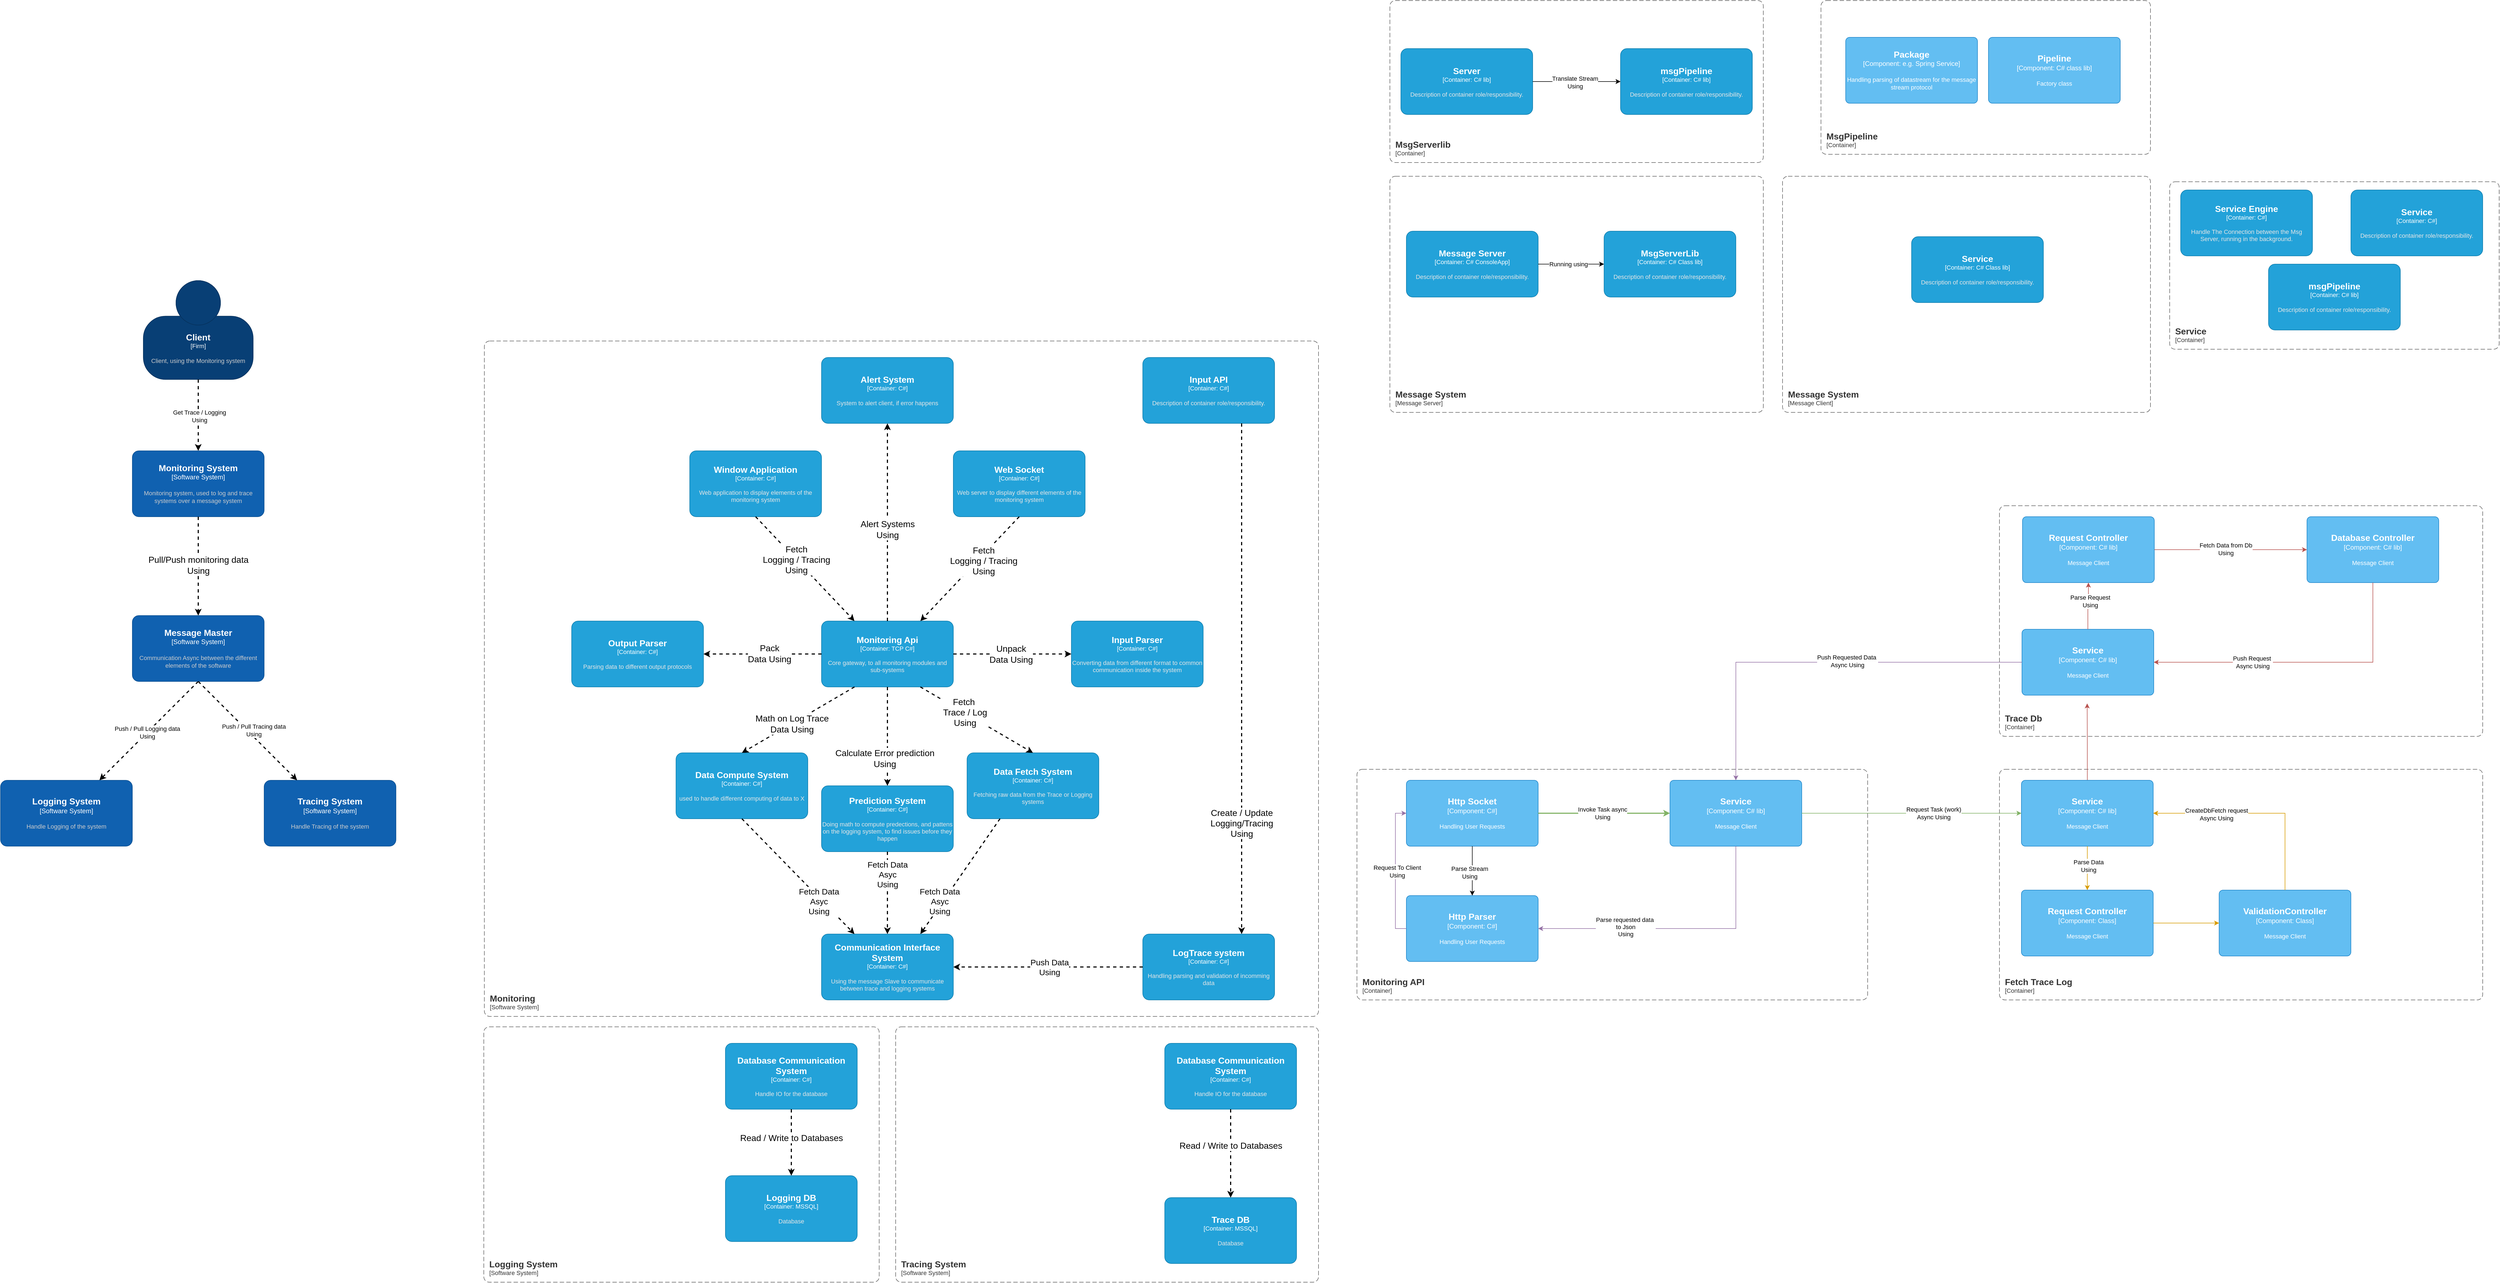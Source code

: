 <mxfile version="23.0.2" type="device" pages="3">
  <diagram name="C4" id="QQ18SU2238n26dOvfk-c">
    <mxGraphModel dx="3294" dy="2338" grid="1" gridSize="10" guides="1" tooltips="1" connect="1" arrows="1" fold="1" page="1" pageScale="1" pageWidth="827" pageHeight="1169" math="0" shadow="0">
      <root>
        <mxCell id="0" />
        <mxCell id="1" parent="0" />
        <object placeholders="1" c4Name="Client" c4Type="Firm" c4Description="Client, using the Monitoring system" label="&lt;font style=&quot;font-size: 16px&quot;&gt;&lt;b&gt;%c4Name%&lt;/b&gt;&lt;/font&gt;&lt;div&gt;[%c4Type%]&lt;/div&gt;&lt;br&gt;&lt;div&gt;&lt;font style=&quot;font-size: 11px&quot;&gt;&lt;font color=&quot;#cccccc&quot;&gt;%c4Description%&lt;/font&gt;&lt;/div&gt;" id="Dx7nWlKRmsDvcIgzVXrZ-1">
          <mxCell style="html=1;fontSize=11;dashed=0;whiteSpace=wrap;fillColor=#083F75;strokeColor=#06315C;fontColor=#ffffff;shape=mxgraph.c4.person2;align=center;metaEdit=1;points=[[0.5,0,0],[1,0.5,0],[1,0.75,0],[0.75,1,0],[0.5,1,0],[0.25,1,0],[0,0.75,0],[0,0.5,0]];resizable=0;" parent="1" vertex="1">
            <mxGeometry x="300" y="-190" width="200" height="180" as="geometry" />
          </mxCell>
        </object>
        <object placeholders="1" c4Name="Monitoring System" c4Type="Software System" c4Description="Monitoring system, used to log and trace systems over a message system" label="&lt;font style=&quot;font-size: 16px&quot;&gt;&lt;b&gt;%c4Name%&lt;/b&gt;&lt;/font&gt;&lt;div&gt;[%c4Type%]&lt;/div&gt;&lt;br&gt;&lt;div&gt;&lt;font style=&quot;font-size: 11px&quot;&gt;&lt;font color=&quot;#cccccc&quot;&gt;%c4Description%&lt;/font&gt;&lt;/div&gt;" id="Dx7nWlKRmsDvcIgzVXrZ-2">
          <mxCell style="rounded=1;whiteSpace=wrap;html=1;labelBackgroundColor=none;fillColor=#1061B0;fontColor=#ffffff;align=center;arcSize=10;strokeColor=#0D5091;metaEdit=1;resizable=0;points=[[0.25,0,0],[0.5,0,0],[0.75,0,0],[1,0.25,0],[1,0.5,0],[1,0.75,0],[0.75,1,0],[0.5,1,0],[0.25,1,0],[0,0.75,0],[0,0.5,0],[0,0.25,0]];" parent="1" vertex="1">
            <mxGeometry x="280" y="120" width="240" height="120" as="geometry" />
          </mxCell>
        </object>
        <mxCell id="Dx7nWlKRmsDvcIgzVXrZ-7" style="rounded=0;orthogonalLoop=1;jettySize=auto;html=1;exitX=0.5;exitY=1;exitDx=0;exitDy=0;exitPerimeter=0;strokeWidth=2;dashed=1;" parent="1" source="Dx7nWlKRmsDvcIgzVXrZ-4" target="Dx7nWlKRmsDvcIgzVXrZ-5" edge="1">
          <mxGeometry relative="1" as="geometry" />
        </mxCell>
        <mxCell id="Dx7nWlKRmsDvcIgzVXrZ-45" value="Push / Pull Logging data&lt;br&gt;Using" style="edgeLabel;html=1;align=center;verticalAlign=middle;resizable=0;points=[];fontSize=11;fontFamily=Helvetica;fontColor=default;" parent="Dx7nWlKRmsDvcIgzVXrZ-7" vertex="1" connectable="0">
          <mxGeometry x="0.035" y="-1" relative="1" as="geometry">
            <mxPoint as="offset" />
          </mxGeometry>
        </mxCell>
        <object placeholders="1" c4Name="Message Master" c4Type="Software System" c4Description="Communication Async between the different elements of the software" label="&lt;font style=&quot;font-size: 16px&quot;&gt;&lt;b&gt;%c4Name%&lt;/b&gt;&lt;/font&gt;&lt;div&gt;[%c4Type%]&lt;/div&gt;&lt;br&gt;&lt;div&gt;&lt;font style=&quot;font-size: 11px&quot;&gt;&lt;font color=&quot;#cccccc&quot;&gt;%c4Description%&lt;/font&gt;&lt;/div&gt;" id="Dx7nWlKRmsDvcIgzVXrZ-4">
          <mxCell style="rounded=1;whiteSpace=wrap;html=1;labelBackgroundColor=none;fillColor=#1061B0;fontColor=#ffffff;align=center;arcSize=10;strokeColor=#0D5091;metaEdit=1;resizable=0;points=[[0.25,0,0],[0.5,0,0],[0.75,0,0],[1,0.25,0],[1,0.5,0],[1,0.75,0],[0.75,1,0],[0.5,1,0],[0.25,1,0],[0,0.75,0],[0,0.5,0],[0,0.25,0]];" parent="1" vertex="1">
            <mxGeometry x="280" y="420" width="240" height="120" as="geometry" />
          </mxCell>
        </object>
        <object placeholders="1" c4Name="Logging System" c4Type="Software System" c4Description="Handle Logging of the system" label="&lt;font style=&quot;font-size: 16px&quot;&gt;&lt;b&gt;%c4Name%&lt;/b&gt;&lt;/font&gt;&lt;div&gt;[%c4Type%]&lt;/div&gt;&lt;br&gt;&lt;div&gt;&lt;font style=&quot;font-size: 11px&quot;&gt;&lt;font color=&quot;#cccccc&quot;&gt;%c4Description%&lt;/font&gt;&lt;/div&gt;" id="Dx7nWlKRmsDvcIgzVXrZ-5">
          <mxCell style="rounded=1;whiteSpace=wrap;html=1;labelBackgroundColor=none;fillColor=#1061B0;fontColor=#ffffff;align=center;arcSize=10;strokeColor=#0D5091;metaEdit=1;resizable=0;points=[[0.25,0,0],[0.5,0,0],[0.75,0,0],[1,0.25,0],[1,0.5,0],[1,0.75,0],[0.75,1,0],[0.5,1,0],[0.25,1,0],[0,0.75,0],[0,0.5,0],[0,0.25,0]];" parent="1" vertex="1">
            <mxGeometry x="40" y="720" width="240" height="120" as="geometry" />
          </mxCell>
        </object>
        <object placeholders="1" c4Name="Tracing System" c4Type="Software System" c4Description="Handle Tracing of the system" label="&lt;font style=&quot;font-size: 16px&quot;&gt;&lt;b&gt;%c4Name%&lt;/b&gt;&lt;/font&gt;&lt;div&gt;[%c4Type%]&lt;/div&gt;&lt;br&gt;&lt;div&gt;&lt;font style=&quot;font-size: 11px&quot;&gt;&lt;font color=&quot;#cccccc&quot;&gt;%c4Description%&lt;/font&gt;&lt;/div&gt;" id="Dx7nWlKRmsDvcIgzVXrZ-6">
          <mxCell style="rounded=1;whiteSpace=wrap;html=1;labelBackgroundColor=none;fillColor=#1061B0;fontColor=#ffffff;align=center;arcSize=10;strokeColor=#0D5091;metaEdit=1;resizable=0;points=[[0.25,0,0],[0.5,0,0],[0.75,0,0],[1,0.25,0],[1,0.5,0],[1,0.75,0],[0.75,1,0],[0.5,1,0],[0.25,1,0],[0,0.75,0],[0,0.5,0],[0,0.25,0]];" parent="1" vertex="1">
            <mxGeometry x="520" y="720" width="240" height="120" as="geometry" />
          </mxCell>
        </object>
        <mxCell id="Dx7nWlKRmsDvcIgzVXrZ-8" style="edgeStyle=none;shape=connector;rounded=0;orthogonalLoop=1;jettySize=auto;html=1;exitX=0.5;exitY=1;exitDx=0;exitDy=0;exitPerimeter=0;entryX=0.5;entryY=0;entryDx=0;entryDy=0;entryPerimeter=0;dashed=1;labelBackgroundColor=default;strokeColor=default;strokeWidth=2;align=center;verticalAlign=middle;fontFamily=Helvetica;fontSize=11;fontColor=default;endArrow=classic;" parent="1" source="Dx7nWlKRmsDvcIgzVXrZ-2" target="Dx7nWlKRmsDvcIgzVXrZ-4" edge="1">
          <mxGeometry relative="1" as="geometry" />
        </mxCell>
        <mxCell id="Dx7nWlKRmsDvcIgzVXrZ-9" value="&lt;font style=&quot;font-size: 16px;&quot;&gt;Pull/Push monitoring data&lt;br&gt;Using&lt;br&gt;&lt;/font&gt;" style="edgeLabel;html=1;align=center;verticalAlign=middle;resizable=0;points=[];fontSize=11;fontFamily=Helvetica;fontColor=default;" parent="Dx7nWlKRmsDvcIgzVXrZ-8" vertex="1" connectable="0">
          <mxGeometry x="-0.029" relative="1" as="geometry">
            <mxPoint as="offset" />
          </mxGeometry>
        </mxCell>
        <mxCell id="Dx7nWlKRmsDvcIgzVXrZ-10" style="edgeStyle=none;shape=connector;rounded=0;orthogonalLoop=1;jettySize=auto;html=1;exitX=0.5;exitY=1;exitDx=0;exitDy=0;exitPerimeter=0;entryX=0.25;entryY=0;entryDx=0;entryDy=0;entryPerimeter=0;dashed=1;labelBackgroundColor=default;strokeColor=default;strokeWidth=2;align=center;verticalAlign=middle;fontFamily=Helvetica;fontSize=11;fontColor=default;endArrow=classic;" parent="1" source="Dx7nWlKRmsDvcIgzVXrZ-4" target="Dx7nWlKRmsDvcIgzVXrZ-6" edge="1">
          <mxGeometry relative="1" as="geometry" />
        </mxCell>
        <mxCell id="Dx7nWlKRmsDvcIgzVXrZ-46" value="Push / Pull Tracing data&lt;br&gt;Using" style="edgeLabel;html=1;align=center;verticalAlign=middle;resizable=0;points=[];fontSize=11;fontFamily=Helvetica;fontColor=default;" parent="Dx7nWlKRmsDvcIgzVXrZ-10" vertex="1" connectable="0">
          <mxGeometry x="-0.149" y="1" relative="1" as="geometry">
            <mxPoint x="23" y="13" as="offset" />
          </mxGeometry>
        </mxCell>
        <object placeholders="1" c4Name="Monitoring" c4Type="SystemScopeBoundary" c4Application="Software System" label="&lt;font style=&quot;font-size: 16px&quot;&gt;&lt;b&gt;&lt;div style=&quot;text-align: left&quot;&gt;%c4Name%&lt;/div&gt;&lt;/b&gt;&lt;/font&gt;&lt;div style=&quot;text-align: left&quot;&gt;[%c4Application%]&lt;/div&gt;" id="Dx7nWlKRmsDvcIgzVXrZ-11">
          <mxCell style="rounded=1;fontSize=11;whiteSpace=wrap;html=1;dashed=1;arcSize=20;fillColor=none;strokeColor=#666666;fontColor=#333333;labelBackgroundColor=none;align=left;verticalAlign=bottom;labelBorderColor=none;spacingTop=0;spacing=10;dashPattern=8 4;metaEdit=1;rotatable=0;perimeter=rectanglePerimeter;noLabel=0;labelPadding=0;allowArrows=0;connectable=0;expand=0;recursiveResize=0;editable=1;pointerEvents=0;absoluteArcSize=1;points=[[0.25,0,0],[0.5,0,0],[0.75,0,0],[1,0.25,0],[1,0.5,0],[1,0.75,0],[0.75,1,0],[0.5,1,0],[0.25,1,0],[0,0.75,0],[0,0.5,0],[0,0.25,0]];fontFamily=Helvetica;" parent="1" vertex="1">
            <mxGeometry x="921" y="-80" width="1519" height="1230" as="geometry" />
          </mxCell>
        </object>
        <object placeholders="1" c4Name="Output Parser" c4Type="Container" c4Technology="C#" c4Description="Parsing data to different output protocols" label="&lt;font style=&quot;font-size: 16px&quot;&gt;&lt;b&gt;%c4Name%&lt;/b&gt;&lt;/font&gt;&lt;div&gt;[%c4Type%: %c4Technology%]&lt;/div&gt;&lt;br&gt;&lt;div&gt;&lt;font style=&quot;font-size: 11px&quot;&gt;&lt;font color=&quot;#E6E6E6&quot;&gt;%c4Description%&lt;/font&gt;&lt;/div&gt;" id="Dx7nWlKRmsDvcIgzVXrZ-16">
          <mxCell style="rounded=1;whiteSpace=wrap;html=1;fontSize=11;labelBackgroundColor=none;fillColor=#23A2D9;fontColor=#ffffff;align=center;arcSize=10;strokeColor=#0E7DAD;metaEdit=1;resizable=0;points=[[0.25,0,0],[0.5,0,0],[0.75,0,0],[1,0.25,0],[1,0.5,0],[1,0.75,0],[0.75,1,0],[0.5,1,0],[0.25,1,0],[0,0.75,0],[0,0.5,0],[0,0.25,0]];verticalAlign=middle;fontFamily=Helvetica;" parent="1" vertex="1">
            <mxGeometry x="1080" y="430" width="240" height="120" as="geometry" />
          </mxCell>
        </object>
        <mxCell id="Dx7nWlKRmsDvcIgzVXrZ-17" style="edgeStyle=none;shape=connector;rounded=0;orthogonalLoop=1;jettySize=auto;html=1;exitX=0.5;exitY=1;exitDx=0;exitDy=0;exitPerimeter=0;entryX=0.5;entryY=0;entryDx=0;entryDy=0;entryPerimeter=0;dashed=1;labelBackgroundColor=default;strokeColor=default;strokeWidth=2;align=center;verticalAlign=middle;fontFamily=Helvetica;fontSize=11;fontColor=default;endArrow=classic;" parent="1" source="Dx7nWlKRmsDvcIgzVXrZ-1" target="Dx7nWlKRmsDvcIgzVXrZ-2" edge="1">
          <mxGeometry relative="1" as="geometry" />
        </mxCell>
        <mxCell id="Dx7nWlKRmsDvcIgzVXrZ-18" value="Get Trace / Logging&lt;br&gt;Using" style="edgeLabel;html=1;align=center;verticalAlign=middle;resizable=0;points=[];fontSize=11;fontFamily=Helvetica;fontColor=default;" parent="Dx7nWlKRmsDvcIgzVXrZ-17" vertex="1" connectable="0">
          <mxGeometry x="0.031" y="2" relative="1" as="geometry">
            <mxPoint as="offset" />
          </mxGeometry>
        </mxCell>
        <object placeholders="1" c4Name="Data Compute System" c4Type="Container" c4Technology="C#" c4Description="used to handle different computing of data to X" label="&lt;font style=&quot;font-size: 16px&quot;&gt;&lt;b&gt;%c4Name%&lt;/b&gt;&lt;/font&gt;&lt;div&gt;[%c4Type%: %c4Technology%]&lt;/div&gt;&lt;br&gt;&lt;div&gt;&lt;font style=&quot;font-size: 11px&quot;&gt;&lt;font color=&quot;#E6E6E6&quot;&gt;%c4Description%&lt;/font&gt;&lt;/div&gt;" id="Dx7nWlKRmsDvcIgzVXrZ-19">
          <mxCell style="rounded=1;whiteSpace=wrap;html=1;fontSize=11;labelBackgroundColor=none;fillColor=#23A2D9;fontColor=#ffffff;align=center;arcSize=10;strokeColor=#0E7DAD;metaEdit=1;resizable=0;points=[[0.25,0,0],[0.5,0,0],[0.75,0,0],[1,0.25,0],[1,0.5,0],[1,0.75,0],[0.75,1,0],[0.5,1,0],[0.25,1,0],[0,0.75,0],[0,0.5,0],[0,0.25,0]];verticalAlign=middle;fontFamily=Helvetica;" parent="1" vertex="1">
            <mxGeometry x="1270" y="670" width="240" height="120" as="geometry" />
          </mxCell>
        </object>
        <object placeholders="1" c4Name="Monitoring Api" c4Type="Container" c4Technology="TCP C#" c4Description="Core gateway, to all monitoring modules and sub-systems" label="&lt;font style=&quot;font-size: 16px&quot;&gt;&lt;b&gt;%c4Name%&lt;/b&gt;&lt;/font&gt;&lt;div&gt;[%c4Type%: %c4Technology%]&lt;/div&gt;&lt;br&gt;&lt;div&gt;&lt;font style=&quot;font-size: 11px&quot;&gt;&lt;font color=&quot;#E6E6E6&quot;&gt;%c4Description%&lt;/font&gt;&lt;/div&gt;" id="Dx7nWlKRmsDvcIgzVXrZ-20">
          <mxCell style="rounded=1;whiteSpace=wrap;html=1;fontSize=11;labelBackgroundColor=none;fillColor=#23A2D9;fontColor=#ffffff;align=center;arcSize=10;strokeColor=#0E7DAD;metaEdit=1;resizable=0;points=[[0.25,0,0],[0.5,0,0],[0.75,0,0],[1,0.25,0],[1,0.5,0],[1,0.75,0],[0.75,1,0],[0.5,1,0],[0.25,1,0],[0,0.75,0],[0,0.5,0],[0,0.25,0]];verticalAlign=middle;fontFamily=Helvetica;" parent="1" vertex="1">
            <mxGeometry x="1535" y="430" width="240" height="120" as="geometry" />
          </mxCell>
        </object>
        <object placeholders="1" c4Name="Web Socket" c4Type="Container" c4Technology="C#" c4Description="Web server to display different elements of the monitoring system" label="&lt;font style=&quot;font-size: 16px&quot;&gt;&lt;b&gt;%c4Name%&lt;/b&gt;&lt;/font&gt;&lt;div&gt;[%c4Type%: %c4Technology%]&lt;/div&gt;&lt;br&gt;&lt;div&gt;&lt;font style=&quot;font-size: 11px&quot;&gt;&lt;font color=&quot;#E6E6E6&quot;&gt;%c4Description%&lt;/font&gt;&lt;/div&gt;" id="Dx7nWlKRmsDvcIgzVXrZ-21">
          <mxCell style="rounded=1;whiteSpace=wrap;html=1;fontSize=11;labelBackgroundColor=none;fillColor=#23A2D9;fontColor=#ffffff;align=center;arcSize=10;strokeColor=#0E7DAD;metaEdit=1;resizable=0;points=[[0.25,0,0],[0.5,0,0],[0.75,0,0],[1,0.25,0],[1,0.5,0],[1,0.75,0],[0.75,1,0],[0.5,1,0],[0.25,1,0],[0,0.75,0],[0,0.5,0],[0,0.25,0]];verticalAlign=middle;fontFamily=Helvetica;" parent="1" vertex="1">
            <mxGeometry x="1775" y="120" width="240" height="120" as="geometry" />
          </mxCell>
        </object>
        <object placeholders="1" c4Name="Prediction System" c4Type="Container" c4Technology="C#" c4Description="Doing math to compute predections, and pattens on the logging system, to find issues before they happen" label="&lt;font style=&quot;font-size: 16px&quot;&gt;&lt;b&gt;%c4Name%&lt;/b&gt;&lt;/font&gt;&lt;div&gt;[%c4Type%: %c4Technology%]&lt;/div&gt;&lt;br&gt;&lt;div&gt;&lt;font style=&quot;font-size: 11px&quot;&gt;&lt;font color=&quot;#E6E6E6&quot;&gt;%c4Description%&lt;/font&gt;&lt;/div&gt;" id="Dx7nWlKRmsDvcIgzVXrZ-22">
          <mxCell style="rounded=1;whiteSpace=wrap;html=1;fontSize=11;labelBackgroundColor=none;fillColor=#23A2D9;fontColor=#ffffff;align=center;arcSize=10;strokeColor=#0E7DAD;metaEdit=1;resizable=0;points=[[0.25,0,0],[0.5,0,0],[0.75,0,0],[1,0.25,0],[1,0.5,0],[1,0.75,0],[0.75,1,0],[0.5,1,0],[0.25,1,0],[0,0.75,0],[0,0.5,0],[0,0.25,0]];verticalAlign=middle;fontFamily=Helvetica;" parent="1" vertex="1">
            <mxGeometry x="1535" y="730" width="240" height="120" as="geometry" />
          </mxCell>
        </object>
        <object placeholders="1" c4Name="Window Application" c4Type="Container" c4Technology="C#" c4Description="Web application to display elements of the monitoring system" label="&lt;font style=&quot;font-size: 16px&quot;&gt;&lt;b&gt;%c4Name%&lt;/b&gt;&lt;/font&gt;&lt;div&gt;[%c4Type%: %c4Technology%]&lt;/div&gt;&lt;br&gt;&lt;div&gt;&lt;font style=&quot;font-size: 11px&quot;&gt;&lt;font color=&quot;#E6E6E6&quot;&gt;%c4Description%&lt;/font&gt;&lt;/div&gt;" id="Dx7nWlKRmsDvcIgzVXrZ-24">
          <mxCell style="rounded=1;whiteSpace=wrap;html=1;fontSize=11;labelBackgroundColor=none;fillColor=#23A2D9;fontColor=#ffffff;align=center;arcSize=10;strokeColor=#0E7DAD;metaEdit=1;resizable=0;points=[[0.25,0,0],[0.5,0,0],[0.75,0,0],[1,0.25,0],[1,0.5,0],[1,0.75,0],[0.75,1,0],[0.5,1,0],[0.25,1,0],[0,0.75,0],[0,0.5,0],[0,0.25,0]];verticalAlign=middle;fontFamily=Helvetica;" parent="1" vertex="1">
            <mxGeometry x="1295" y="120" width="240" height="120" as="geometry" />
          </mxCell>
        </object>
        <object placeholders="1" c4Name="Data Fetch System" c4Type="Container" c4Technology="C#" c4Description="Fetching raw data from the Trace or Logging systems" label="&lt;font style=&quot;font-size: 16px&quot;&gt;&lt;b&gt;%c4Name%&lt;/b&gt;&lt;/font&gt;&lt;div&gt;[%c4Type%: %c4Technology%]&lt;/div&gt;&lt;br&gt;&lt;div&gt;&lt;font style=&quot;font-size: 11px&quot;&gt;&lt;font color=&quot;#E6E6E6&quot;&gt;%c4Description%&lt;/font&gt;&lt;/div&gt;" id="Dx7nWlKRmsDvcIgzVXrZ-25">
          <mxCell style="rounded=1;whiteSpace=wrap;html=1;fontSize=11;labelBackgroundColor=none;fillColor=#23A2D9;fontColor=#ffffff;align=center;arcSize=10;strokeColor=#0E7DAD;metaEdit=1;resizable=0;points=[[0.25,0,0],[0.5,0,0],[0.75,0,0],[1,0.25,0],[1,0.5,0],[1,0.75,0],[0.75,1,0],[0.5,1,0],[0.25,1,0],[0,0.75,0],[0,0.5,0],[0,0.25,0]];verticalAlign=middle;fontFamily=Helvetica;" parent="1" vertex="1">
            <mxGeometry x="1800" y="670" width="240" height="120" as="geometry" />
          </mxCell>
        </object>
        <object placeholders="1" c4Name="Logging System" c4Type="SystemScopeBoundary" c4Application="Software System" label="&lt;font style=&quot;font-size: 16px&quot;&gt;&lt;b&gt;&lt;div style=&quot;text-align: left&quot;&gt;%c4Name%&lt;/div&gt;&lt;/b&gt;&lt;/font&gt;&lt;div style=&quot;text-align: left&quot;&gt;[%c4Application%]&lt;/div&gt;" id="Dx7nWlKRmsDvcIgzVXrZ-32">
          <mxCell style="rounded=1;fontSize=11;whiteSpace=wrap;html=1;dashed=1;arcSize=20;fillColor=none;strokeColor=#666666;fontColor=#333333;labelBackgroundColor=none;align=left;verticalAlign=bottom;labelBorderColor=none;spacingTop=0;spacing=10;dashPattern=8 4;metaEdit=1;rotatable=0;perimeter=rectanglePerimeter;noLabel=0;labelPadding=0;allowArrows=0;connectable=0;expand=0;recursiveResize=0;editable=1;pointerEvents=0;absoluteArcSize=1;points=[[0.25,0,0],[0.5,0,0],[0.75,0,0],[1,0.25,0],[1,0.5,0],[1,0.75,0],[0.75,1,0],[0.5,1,0],[0.25,1,0],[0,0.75,0],[0,0.5,0],[0,0.25,0]];fontFamily=Helvetica;" parent="1" vertex="1">
            <mxGeometry x="920" y="1169" width="720" height="465" as="geometry" />
          </mxCell>
        </object>
        <object placeholders="1" c4Name="Database Communication System" c4Type="Container" c4Technology="C#" c4Description="Handle IO for the database" label="&lt;font style=&quot;font-size: 16px&quot;&gt;&lt;b&gt;%c4Name%&lt;/b&gt;&lt;/font&gt;&lt;div&gt;[%c4Type%: %c4Technology%]&lt;/div&gt;&lt;br&gt;&lt;div&gt;&lt;font style=&quot;font-size: 11px&quot;&gt;&lt;font color=&quot;#E6E6E6&quot;&gt;%c4Description%&lt;/font&gt;&lt;/div&gt;" id="Dx7nWlKRmsDvcIgzVXrZ-51">
          <mxCell style="rounded=1;whiteSpace=wrap;html=1;fontSize=11;labelBackgroundColor=none;fillColor=#23A2D9;fontColor=#ffffff;align=center;arcSize=10;strokeColor=#0E7DAD;metaEdit=1;resizable=0;points=[[0.25,0,0],[0.5,0,0],[0.75,0,0],[1,0.25,0],[1,0.5,0],[1,0.75,0],[0.75,1,0],[0.5,1,0],[0.25,1,0],[0,0.75,0],[0,0.5,0],[0,0.25,0]];verticalAlign=middle;fontFamily=Helvetica;" parent="1" vertex="1">
            <mxGeometry x="1360" y="1199" width="240" height="120" as="geometry" />
          </mxCell>
        </object>
        <object placeholders="1" c4Name="LogTrace system" c4Type="Container" c4Technology="C#" c4Description="Handling parsing and validation of incomming data" label="&lt;font style=&quot;font-size: 16px&quot;&gt;&lt;b&gt;%c4Name%&lt;/b&gt;&lt;/font&gt;&lt;div&gt;[%c4Type%: %c4Technology%]&lt;/div&gt;&lt;br&gt;&lt;div&gt;&lt;font style=&quot;font-size: 11px&quot;&gt;&lt;font color=&quot;#E6E6E6&quot;&gt;%c4Description%&lt;/font&gt;&lt;/div&gt;" id="Dx7nWlKRmsDvcIgzVXrZ-62">
          <mxCell style="rounded=1;whiteSpace=wrap;html=1;fontSize=11;labelBackgroundColor=none;fillColor=#23A2D9;fontColor=#ffffff;align=center;arcSize=10;strokeColor=#0E7DAD;metaEdit=1;resizable=0;points=[[0.25,0,0],[0.5,0,0],[0.75,0,0],[1,0.25,0],[1,0.5,0],[1,0.75,0],[0.75,1,0],[0.5,1,0],[0.25,1,0],[0,0.75,0],[0,0.5,0],[0,0.25,0]];verticalAlign=middle;fontFamily=Helvetica;" parent="1" vertex="1">
            <mxGeometry x="2120" y="1000" width="240" height="120" as="geometry" />
          </mxCell>
        </object>
        <object placeholders="1" c4Name="Logging DB" c4Type="Container" c4Technology="MSSQL" c4Description="Database" label="&lt;font style=&quot;font-size: 16px&quot;&gt;&lt;b&gt;%c4Name%&lt;/b&gt;&lt;/font&gt;&lt;div&gt;[%c4Type%: %c4Technology%]&lt;/div&gt;&lt;br&gt;&lt;div&gt;&lt;font style=&quot;font-size: 11px&quot;&gt;&lt;font color=&quot;#E6E6E6&quot;&gt;%c4Description%&lt;/font&gt;&lt;/div&gt;" id="Dx7nWlKRmsDvcIgzVXrZ-67">
          <mxCell style="rounded=1;whiteSpace=wrap;html=1;fontSize=11;labelBackgroundColor=none;fillColor=#23A2D9;fontColor=#ffffff;align=center;arcSize=10;strokeColor=#0E7DAD;metaEdit=1;resizable=0;points=[[0.25,0,0],[0.5,0,0],[0.75,0,0],[1,0.25,0],[1,0.5,0],[1,0.75,0],[0.75,1,0],[0.5,1,0],[0.25,1,0],[0,0.75,0],[0,0.5,0],[0,0.25,0]];verticalAlign=middle;fontFamily=Helvetica;" parent="1" vertex="1">
            <mxGeometry x="1360" y="1440" width="240" height="120" as="geometry" />
          </mxCell>
        </object>
        <mxCell id="Dx7nWlKRmsDvcIgzVXrZ-69" style="edgeStyle=none;shape=connector;rounded=0;orthogonalLoop=1;jettySize=auto;html=1;exitX=0.5;exitY=1;exitDx=0;exitDy=0;exitPerimeter=0;entryX=0.5;entryY=0;entryDx=0;entryDy=0;entryPerimeter=0;dashed=1;labelBackgroundColor=default;strokeColor=default;strokeWidth=2;align=center;verticalAlign=middle;fontFamily=Helvetica;fontSize=11;fontColor=default;endArrow=classic;" parent="1" source="Dx7nWlKRmsDvcIgzVXrZ-51" target="Dx7nWlKRmsDvcIgzVXrZ-67" edge="1">
          <mxGeometry relative="1" as="geometry" />
        </mxCell>
        <mxCell id="Dx7nWlKRmsDvcIgzVXrZ-163" value="Read / Write to Databases" style="edgeLabel;html=1;align=center;verticalAlign=middle;resizable=0;points=[];fontSize=16;fontFamily=Helvetica;fontColor=default;" parent="Dx7nWlKRmsDvcIgzVXrZ-69" vertex="1" connectable="0">
          <mxGeometry x="-0.3" y="1" relative="1" as="geometry">
            <mxPoint x="-1" y="9" as="offset" />
          </mxGeometry>
        </mxCell>
        <object placeholders="1" c4Name="Communication Interface System" c4Type="Container" c4Technology="C#" c4Description="Using the message Slave to communicate between trace and logging systems" label="&lt;font style=&quot;font-size: 16px&quot;&gt;&lt;b&gt;%c4Name%&lt;/b&gt;&lt;/font&gt;&lt;div&gt;[%c4Type%: %c4Technology%]&lt;/div&gt;&lt;br&gt;&lt;div&gt;&lt;font style=&quot;font-size: 11px&quot;&gt;&lt;font color=&quot;#E6E6E6&quot;&gt;%c4Description%&lt;/font&gt;&lt;/div&gt;" id="Dx7nWlKRmsDvcIgzVXrZ-74">
          <mxCell style="rounded=1;whiteSpace=wrap;html=1;fontSize=11;labelBackgroundColor=none;fillColor=#23A2D9;fontColor=#ffffff;align=center;arcSize=10;strokeColor=#0E7DAD;metaEdit=1;resizable=0;points=[[0.25,0,0],[0.5,0,0],[0.75,0,0],[1,0.25,0],[1,0.5,0],[1,0.75,0],[0.75,1,0],[0.5,1,0],[0.25,1,0],[0,0.75,0],[0,0.5,0],[0,0.25,0]];verticalAlign=middle;fontFamily=Helvetica;" parent="1" vertex="1">
            <mxGeometry x="1535" y="1000" width="240" height="120" as="geometry" />
          </mxCell>
        </object>
        <mxCell id="Dx7nWlKRmsDvcIgzVXrZ-75" style="edgeStyle=none;shape=connector;rounded=0;orthogonalLoop=1;jettySize=auto;html=1;exitX=0.5;exitY=1;exitDx=0;exitDy=0;exitPerimeter=0;entryX=0.25;entryY=0;entryDx=0;entryDy=0;entryPerimeter=0;dashed=1;labelBackgroundColor=default;strokeColor=default;strokeWidth=2;align=center;verticalAlign=middle;fontFamily=Helvetica;fontSize=11;fontColor=default;endArrow=classic;" parent="1" source="Dx7nWlKRmsDvcIgzVXrZ-19" target="Dx7nWlKRmsDvcIgzVXrZ-74" edge="1">
          <mxGeometry relative="1" as="geometry" />
        </mxCell>
        <mxCell id="Dx7nWlKRmsDvcIgzVXrZ-81" value="&lt;font style=&quot;font-size: 15px;&quot;&gt;Fetch Data&lt;br style=&quot;border-color: var(--border-color);&quot;&gt;Asyc&lt;br style=&quot;border-color: var(--border-color);&quot;&gt;Using&lt;br&gt;&lt;/font&gt;" style="edgeLabel;html=1;align=center;verticalAlign=middle;resizable=0;points=[];fontSize=11;fontFamily=Helvetica;fontColor=default;" parent="Dx7nWlKRmsDvcIgzVXrZ-75" vertex="1" connectable="0">
          <mxGeometry x="-0.032" y="-2" relative="1" as="geometry">
            <mxPoint x="42" y="47" as="offset" />
          </mxGeometry>
        </mxCell>
        <mxCell id="Dx7nWlKRmsDvcIgzVXrZ-76" style="edgeStyle=none;shape=connector;rounded=0;orthogonalLoop=1;jettySize=auto;html=1;exitX=0.5;exitY=1;exitDx=0;exitDy=0;exitPerimeter=0;entryX=0.5;entryY=0;entryDx=0;entryDy=0;entryPerimeter=0;dashed=1;labelBackgroundColor=default;strokeColor=default;strokeWidth=2;align=center;verticalAlign=middle;fontFamily=Helvetica;fontSize=11;fontColor=default;endArrow=classic;" parent="1" source="Dx7nWlKRmsDvcIgzVXrZ-22" target="Dx7nWlKRmsDvcIgzVXrZ-74" edge="1">
          <mxGeometry relative="1" as="geometry" />
        </mxCell>
        <mxCell id="Dx7nWlKRmsDvcIgzVXrZ-82" value="&lt;font style=&quot;font-size: 15px;&quot;&gt;Fetch Data&lt;br style=&quot;border-color: var(--border-color);&quot;&gt;Asyc&lt;br style=&quot;border-color: var(--border-color);&quot;&gt;Using&lt;br&gt;&lt;/font&gt;" style="edgeLabel;html=1;align=center;verticalAlign=middle;resizable=0;points=[];fontSize=11;fontFamily=Helvetica;fontColor=default;" parent="Dx7nWlKRmsDvcIgzVXrZ-76" vertex="1" connectable="0">
          <mxGeometry x="-0.049" relative="1" as="geometry">
            <mxPoint y="-31" as="offset" />
          </mxGeometry>
        </mxCell>
        <mxCell id="Dx7nWlKRmsDvcIgzVXrZ-77" style="edgeStyle=none;shape=connector;rounded=0;orthogonalLoop=1;jettySize=auto;html=1;exitX=0.25;exitY=1;exitDx=0;exitDy=0;exitPerimeter=0;entryX=0.75;entryY=0;entryDx=0;entryDy=0;entryPerimeter=0;dashed=1;labelBackgroundColor=default;strokeColor=default;strokeWidth=2;align=center;verticalAlign=middle;fontFamily=Helvetica;fontSize=11;fontColor=default;endArrow=classic;" parent="1" source="Dx7nWlKRmsDvcIgzVXrZ-25" target="Dx7nWlKRmsDvcIgzVXrZ-74" edge="1">
          <mxGeometry relative="1" as="geometry" />
        </mxCell>
        <mxCell id="Dx7nWlKRmsDvcIgzVXrZ-83" value="&lt;font style=&quot;font-size: 15px;&quot;&gt;Fetch Data&lt;br&gt;Asyc&lt;br&gt;Using&lt;br&gt;&lt;/font&gt;" style="edgeLabel;html=1;align=center;verticalAlign=middle;resizable=0;points=[];fontSize=11;fontFamily=Helvetica;fontColor=default;" parent="Dx7nWlKRmsDvcIgzVXrZ-77" vertex="1" connectable="0">
          <mxGeometry x="-0.066" y="2" relative="1" as="geometry">
            <mxPoint x="-44" y="51" as="offset" />
          </mxGeometry>
        </mxCell>
        <mxCell id="Dx7nWlKRmsDvcIgzVXrZ-80" style="edgeStyle=none;shape=connector;rounded=0;orthogonalLoop=1;jettySize=auto;html=1;exitX=0;exitY=0.5;exitDx=0;exitDy=0;exitPerimeter=0;entryX=1;entryY=0.5;entryDx=0;entryDy=0;entryPerimeter=0;dashed=1;labelBackgroundColor=default;strokeColor=default;strokeWidth=2;align=center;verticalAlign=middle;fontFamily=Helvetica;fontSize=11;fontColor=default;endArrow=classic;" parent="1" source="Dx7nWlKRmsDvcIgzVXrZ-62" target="Dx7nWlKRmsDvcIgzVXrZ-74" edge="1">
          <mxGeometry relative="1" as="geometry" />
        </mxCell>
        <mxCell id="Dx7nWlKRmsDvcIgzVXrZ-84" value="&lt;font style=&quot;font-size: 15px;&quot;&gt;Push Data&lt;br&gt;Using&lt;br&gt;&lt;/font&gt;" style="edgeLabel;html=1;align=center;verticalAlign=middle;resizable=0;points=[];fontSize=11;fontFamily=Helvetica;fontColor=default;" parent="Dx7nWlKRmsDvcIgzVXrZ-80" vertex="1" connectable="0">
          <mxGeometry x="-0.013" y="-4" relative="1" as="geometry">
            <mxPoint y="4" as="offset" />
          </mxGeometry>
        </mxCell>
        <object placeholders="1" c4Name="Alert System" c4Type="Container" c4Technology="C#" c4Description="System to alert client, if error happens " label="&lt;font style=&quot;font-size: 16px&quot;&gt;&lt;b&gt;%c4Name%&lt;/b&gt;&lt;/font&gt;&lt;div&gt;[%c4Type%: %c4Technology%]&lt;/div&gt;&lt;br&gt;&lt;div&gt;&lt;font style=&quot;font-size: 11px&quot;&gt;&lt;font color=&quot;#E6E6E6&quot;&gt;%c4Description%&lt;/font&gt;&lt;/div&gt;" id="Dx7nWlKRmsDvcIgzVXrZ-85">
          <mxCell style="rounded=1;whiteSpace=wrap;html=1;fontSize=11;labelBackgroundColor=none;fillColor=#23A2D9;fontColor=#ffffff;align=center;arcSize=10;strokeColor=#0E7DAD;metaEdit=1;resizable=0;points=[[0.25,0,0],[0.5,0,0],[0.75,0,0],[1,0.25,0],[1,0.5,0],[1,0.75,0],[0.75,1,0],[0.5,1,0],[0.25,1,0],[0,0.75,0],[0,0.5,0],[0,0.25,0]];verticalAlign=middle;fontFamily=Helvetica;" parent="1" vertex="1">
            <mxGeometry x="1535" y="-50" width="240" height="120" as="geometry" />
          </mxCell>
        </object>
        <object placeholders="1" c4Name="Input API" c4Type="Container" c4Technology="C#" c4Description="Description of container role/responsibility." label="&lt;font style=&quot;font-size: 16px&quot;&gt;&lt;b&gt;%c4Name%&lt;/b&gt;&lt;/font&gt;&lt;div&gt;[%c4Type%: %c4Technology%]&lt;/div&gt;&lt;br&gt;&lt;div&gt;&lt;font style=&quot;font-size: 11px&quot;&gt;&lt;font color=&quot;#E6E6E6&quot;&gt;%c4Description%&lt;/font&gt;&lt;/div&gt;" id="Dx7nWlKRmsDvcIgzVXrZ-97">
          <mxCell style="rounded=1;whiteSpace=wrap;html=1;fontSize=11;labelBackgroundColor=none;fillColor=#23A2D9;fontColor=#ffffff;align=center;arcSize=10;strokeColor=#0E7DAD;metaEdit=1;resizable=0;points=[[0.25,0,0],[0.5,0,0],[0.75,0,0],[1,0.25,0],[1,0.5,0],[1,0.75,0],[0.75,1,0],[0.5,1,0],[0.25,1,0],[0,0.75,0],[0,0.5,0],[0,0.25,0]];verticalAlign=middle;fontFamily=Helvetica;" parent="1" vertex="1">
            <mxGeometry x="2120" y="-50" width="240" height="120" as="geometry" />
          </mxCell>
        </object>
        <object placeholders="1" c4Name="Input Parser" c4Type="Container" c4Technology="C#" c4Description="Converting data from different format to common communication inside the system" label="&lt;font style=&quot;font-size: 16px&quot;&gt;&lt;b&gt;%c4Name%&lt;/b&gt;&lt;/font&gt;&lt;div&gt;[%c4Type%: %c4Technology%]&lt;/div&gt;&lt;br&gt;&lt;div&gt;&lt;font style=&quot;font-size: 11px&quot;&gt;&lt;font color=&quot;#E6E6E6&quot;&gt;%c4Description%&lt;/font&gt;&lt;/div&gt;" id="Dx7nWlKRmsDvcIgzVXrZ-114">
          <mxCell style="rounded=1;whiteSpace=wrap;html=1;fontSize=11;labelBackgroundColor=none;fillColor=#23A2D9;fontColor=#ffffff;align=center;arcSize=10;strokeColor=#0E7DAD;metaEdit=1;resizable=0;points=[[0.25,0,0],[0.5,0,0],[0.75,0,0],[1,0.25,0],[1,0.5,0],[1,0.75,0],[0.75,1,0],[0.5,1,0],[0.25,1,0],[0,0.75,0],[0,0.5,0],[0,0.25,0]];verticalAlign=middle;fontFamily=Helvetica;" parent="1" vertex="1">
            <mxGeometry x="1990" y="430" width="240" height="120" as="geometry" />
          </mxCell>
        </object>
        <mxCell id="Dx7nWlKRmsDvcIgzVXrZ-125" style="edgeStyle=none;shape=connector;rounded=0;orthogonalLoop=1;jettySize=auto;html=1;exitX=0.5;exitY=1;exitDx=0;exitDy=0;exitPerimeter=0;entryX=0.5;entryY=0;entryDx=0;entryDy=0;entryPerimeter=0;dashed=1;labelBackgroundColor=default;strokeColor=default;strokeWidth=2;align=center;verticalAlign=middle;fontFamily=Helvetica;fontSize=11;fontColor=default;endArrow=classic;" parent="1" source="Dx7nWlKRmsDvcIgzVXrZ-20" target="Dx7nWlKRmsDvcIgzVXrZ-22" edge="1">
          <mxGeometry relative="1" as="geometry" />
        </mxCell>
        <mxCell id="Dx7nWlKRmsDvcIgzVXrZ-157" value="Calculate Error prediction&lt;br style=&quot;font-size: 16px;&quot;&gt;Using" style="edgeLabel;html=1;align=center;verticalAlign=middle;resizable=0;points=[];fontSize=16;fontFamily=Helvetica;fontColor=default;" parent="Dx7nWlKRmsDvcIgzVXrZ-125" vertex="1" connectable="0">
          <mxGeometry x="-0.153" y="3" relative="1" as="geometry">
            <mxPoint x="-8" y="54" as="offset" />
          </mxGeometry>
        </mxCell>
        <mxCell id="Dx7nWlKRmsDvcIgzVXrZ-140" style="edgeStyle=none;shape=connector;rounded=0;orthogonalLoop=1;jettySize=auto;html=1;exitX=1;exitY=0.5;exitDx=0;exitDy=0;exitPerimeter=0;entryX=0;entryY=0.5;entryDx=0;entryDy=0;entryPerimeter=0;dashed=1;labelBackgroundColor=default;strokeColor=default;strokeWidth=2;align=center;verticalAlign=middle;fontFamily=Helvetica;fontSize=11;fontColor=default;endArrow=classic;" parent="1" source="Dx7nWlKRmsDvcIgzVXrZ-20" target="Dx7nWlKRmsDvcIgzVXrZ-114" edge="1">
          <mxGeometry relative="1" as="geometry" />
        </mxCell>
        <mxCell id="Dx7nWlKRmsDvcIgzVXrZ-142" style="edgeStyle=none;shape=connector;rounded=0;orthogonalLoop=1;jettySize=auto;html=1;exitX=0;exitY=0.5;exitDx=0;exitDy=0;exitPerimeter=0;entryX=1;entryY=0.5;entryDx=0;entryDy=0;entryPerimeter=0;dashed=1;labelBackgroundColor=default;strokeColor=default;strokeWidth=2;align=center;verticalAlign=middle;fontFamily=Helvetica;fontSize=11;fontColor=default;endArrow=classic;" parent="1" source="Dx7nWlKRmsDvcIgzVXrZ-20" target="Dx7nWlKRmsDvcIgzVXrZ-16" edge="1">
          <mxGeometry relative="1" as="geometry" />
        </mxCell>
        <mxCell id="Dx7nWlKRmsDvcIgzVXrZ-152" value="Pack&lt;br style=&quot;font-size: 16px;&quot;&gt;Data Using" style="edgeLabel;html=1;align=center;verticalAlign=middle;resizable=0;points=[];fontSize=16;fontFamily=Helvetica;fontColor=default;" parent="Dx7nWlKRmsDvcIgzVXrZ-142" vertex="1" connectable="0">
          <mxGeometry x="-0.113" y="-1" relative="1" as="geometry">
            <mxPoint as="offset" />
          </mxGeometry>
        </mxCell>
        <mxCell id="Dx7nWlKRmsDvcIgzVXrZ-153" value="Unpack&lt;br style=&quot;font-size: 16px;&quot;&gt;Data Using" style="edgeLabel;html=1;align=center;verticalAlign=middle;resizable=0;points=[];fontSize=16;fontFamily=Helvetica;fontColor=default;" parent="Dx7nWlKRmsDvcIgzVXrZ-142" vertex="1" connectable="0">
          <mxGeometry x="-0.113" y="-1" relative="1" as="geometry">
            <mxPoint x="440" y="1" as="offset" />
          </mxGeometry>
        </mxCell>
        <mxCell id="Dx7nWlKRmsDvcIgzVXrZ-143" style="edgeStyle=none;shape=connector;rounded=0;orthogonalLoop=1;jettySize=auto;html=1;exitX=0.75;exitY=1;exitDx=0;exitDy=0;exitPerimeter=0;entryX=0.75;entryY=0;entryDx=0;entryDy=0;entryPerimeter=0;dashed=1;labelBackgroundColor=default;strokeColor=default;strokeWidth=2;align=center;verticalAlign=middle;fontFamily=Helvetica;fontSize=11;fontColor=default;endArrow=classic;" parent="1" source="Dx7nWlKRmsDvcIgzVXrZ-97" target="Dx7nWlKRmsDvcIgzVXrZ-62" edge="1">
          <mxGeometry relative="1" as="geometry" />
        </mxCell>
        <mxCell id="Dx7nWlKRmsDvcIgzVXrZ-147" value="&lt;font style=&quot;font-size: 16px;&quot;&gt;Create / Update&lt;br&gt;Logging/Tracing&lt;br&gt;Using&lt;br&gt;&lt;/font&gt;" style="edgeLabel;html=1;align=center;verticalAlign=middle;resizable=0;points=[];fontSize=11;fontFamily=Helvetica;fontColor=default;" parent="Dx7nWlKRmsDvcIgzVXrZ-143" vertex="1" connectable="0">
          <mxGeometry x="-0.315" y="3" relative="1" as="geometry">
            <mxPoint x="-3" y="409" as="offset" />
          </mxGeometry>
        </mxCell>
        <mxCell id="Dx7nWlKRmsDvcIgzVXrZ-144" style="edgeStyle=none;shape=connector;rounded=0;orthogonalLoop=1;jettySize=auto;html=1;exitX=0.5;exitY=0;exitDx=0;exitDy=0;exitPerimeter=0;entryX=0.5;entryY=1;entryDx=0;entryDy=0;entryPerimeter=0;dashed=1;labelBackgroundColor=default;strokeColor=default;strokeWidth=2;align=center;verticalAlign=middle;fontFamily=Helvetica;fontSize=11;fontColor=default;endArrow=classic;" parent="1" source="Dx7nWlKRmsDvcIgzVXrZ-20" target="Dx7nWlKRmsDvcIgzVXrZ-85" edge="1">
          <mxGeometry relative="1" as="geometry" />
        </mxCell>
        <mxCell id="Dx7nWlKRmsDvcIgzVXrZ-148" value="&lt;font style=&quot;font-size: 16px;&quot;&gt;Alert Systems&lt;br&gt;Using&lt;br&gt;&lt;/font&gt;" style="edgeLabel;html=1;align=center;verticalAlign=middle;resizable=0;points=[];fontSize=11;fontFamily=Helvetica;fontColor=default;" parent="Dx7nWlKRmsDvcIgzVXrZ-144" vertex="1" connectable="0">
          <mxGeometry x="-0.071" y="-4" relative="1" as="geometry">
            <mxPoint x="-4" as="offset" />
          </mxGeometry>
        </mxCell>
        <mxCell id="Dx7nWlKRmsDvcIgzVXrZ-145" style="edgeStyle=none;shape=connector;rounded=0;orthogonalLoop=1;jettySize=auto;html=1;exitX=0.5;exitY=1;exitDx=0;exitDy=0;exitPerimeter=0;entryX=0.75;entryY=0;entryDx=0;entryDy=0;entryPerimeter=0;dashed=1;labelBackgroundColor=default;strokeColor=default;strokeWidth=2;align=center;verticalAlign=middle;fontFamily=Helvetica;fontSize=11;fontColor=default;endArrow=classic;" parent="1" source="Dx7nWlKRmsDvcIgzVXrZ-21" target="Dx7nWlKRmsDvcIgzVXrZ-20" edge="1">
          <mxGeometry relative="1" as="geometry" />
        </mxCell>
        <mxCell id="Dx7nWlKRmsDvcIgzVXrZ-146" style="edgeStyle=none;shape=connector;rounded=0;orthogonalLoop=1;jettySize=auto;html=1;exitX=0.5;exitY=1;exitDx=0;exitDy=0;exitPerimeter=0;entryX=0.25;entryY=0;entryDx=0;entryDy=0;entryPerimeter=0;dashed=1;labelBackgroundColor=default;strokeColor=default;strokeWidth=2;align=center;verticalAlign=middle;fontFamily=Helvetica;fontSize=11;fontColor=default;endArrow=classic;" parent="1" source="Dx7nWlKRmsDvcIgzVXrZ-24" target="Dx7nWlKRmsDvcIgzVXrZ-20" edge="1">
          <mxGeometry relative="1" as="geometry" />
        </mxCell>
        <mxCell id="Dx7nWlKRmsDvcIgzVXrZ-150" value="Fetch&lt;br style=&quot;font-size: 16px;&quot;&gt;Logging / Tracing&lt;br style=&quot;font-size: 16px;&quot;&gt;Using" style="edgeLabel;html=1;align=center;verticalAlign=middle;resizable=0;points=[];fontSize=16;fontFamily=Helvetica;fontColor=default;" parent="Dx7nWlKRmsDvcIgzVXrZ-146" vertex="1" connectable="0">
          <mxGeometry x="-0.179" relative="1" as="geometry">
            <mxPoint as="offset" />
          </mxGeometry>
        </mxCell>
        <mxCell id="Dx7nWlKRmsDvcIgzVXrZ-151" value="Fetch&lt;br style=&quot;font-size: 16px;&quot;&gt;Logging / Tracing&lt;br style=&quot;font-size: 16px;&quot;&gt;Using" style="edgeLabel;html=1;align=center;verticalAlign=middle;resizable=0;points=[];fontSize=16;fontFamily=Helvetica;fontColor=default;" parent="Dx7nWlKRmsDvcIgzVXrZ-146" vertex="1" connectable="0">
          <mxGeometry x="-0.179" relative="1" as="geometry">
            <mxPoint x="341" y="2" as="offset" />
          </mxGeometry>
        </mxCell>
        <mxCell id="Dx7nWlKRmsDvcIgzVXrZ-154" style="edgeStyle=none;shape=connector;rounded=0;orthogonalLoop=1;jettySize=auto;html=1;exitX=0.25;exitY=1;exitDx=0;exitDy=0;exitPerimeter=0;entryX=0.5;entryY=0;entryDx=0;entryDy=0;entryPerimeter=0;dashed=1;labelBackgroundColor=default;strokeColor=default;strokeWidth=2;align=center;verticalAlign=middle;fontFamily=Helvetica;fontSize=11;fontColor=default;endArrow=classic;" parent="1" source="Dx7nWlKRmsDvcIgzVXrZ-20" target="Dx7nWlKRmsDvcIgzVXrZ-19" edge="1">
          <mxGeometry relative="1" as="geometry" />
        </mxCell>
        <mxCell id="Dx7nWlKRmsDvcIgzVXrZ-158" value="Math on Log Trace&lt;br style=&quot;font-size: 16px;&quot;&gt;Data Using" style="edgeLabel;html=1;align=center;verticalAlign=middle;resizable=0;points=[];fontSize=16;fontFamily=Helvetica;fontColor=default;" parent="Dx7nWlKRmsDvcIgzVXrZ-154" vertex="1" connectable="0">
          <mxGeometry x="0.113" relative="1" as="geometry">
            <mxPoint as="offset" />
          </mxGeometry>
        </mxCell>
        <mxCell id="Dx7nWlKRmsDvcIgzVXrZ-155" style="edgeStyle=none;shape=connector;rounded=0;orthogonalLoop=1;jettySize=auto;html=1;exitX=0.75;exitY=1;exitDx=0;exitDy=0;exitPerimeter=0;entryX=0.5;entryY=0;entryDx=0;entryDy=0;entryPerimeter=0;dashed=1;labelBackgroundColor=default;strokeColor=default;strokeWidth=2;align=center;verticalAlign=middle;fontFamily=Helvetica;fontSize=11;fontColor=default;endArrow=classic;" parent="1" source="Dx7nWlKRmsDvcIgzVXrZ-20" target="Dx7nWlKRmsDvcIgzVXrZ-25" edge="1">
          <mxGeometry relative="1" as="geometry" />
        </mxCell>
        <mxCell id="Dx7nWlKRmsDvcIgzVXrZ-156" value="Fetch&amp;nbsp;&lt;br style=&quot;font-size: 16px;&quot;&gt;Trace / Log&lt;br style=&quot;font-size: 16px;&quot;&gt;Using" style="edgeLabel;html=1;align=center;verticalAlign=middle;resizable=0;points=[];fontSize=16;fontFamily=Helvetica;fontColor=default;" parent="Dx7nWlKRmsDvcIgzVXrZ-155" vertex="1" connectable="0">
          <mxGeometry x="-0.219" y="1" relative="1" as="geometry">
            <mxPoint as="offset" />
          </mxGeometry>
        </mxCell>
        <object placeholders="1" c4Name="Tracing System" c4Type="SystemScopeBoundary" c4Application="Software System" label="&lt;font style=&quot;font-size: 16px&quot;&gt;&lt;b&gt;&lt;div style=&quot;text-align: left&quot;&gt;%c4Name%&lt;/div&gt;&lt;/b&gt;&lt;/font&gt;&lt;div style=&quot;text-align: left&quot;&gt;[%c4Application%]&lt;/div&gt;" id="Dx7nWlKRmsDvcIgzVXrZ-167">
          <mxCell style="rounded=1;fontSize=11;whiteSpace=wrap;html=1;dashed=1;arcSize=20;fillColor=none;strokeColor=#666666;fontColor=#333333;labelBackgroundColor=none;align=left;verticalAlign=bottom;labelBorderColor=none;spacingTop=0;spacing=10;dashPattern=8 4;metaEdit=1;rotatable=0;perimeter=rectanglePerimeter;noLabel=0;labelPadding=0;allowArrows=0;connectable=0;expand=0;recursiveResize=0;editable=1;pointerEvents=0;absoluteArcSize=1;points=[[0.25,0,0],[0.5,0,0],[0.75,0,0],[1,0.25,0],[1,0.5,0],[1,0.75,0],[0.75,1,0],[0.5,1,0],[0.25,1,0],[0,0.75,0],[0,0.5,0],[0,0.25,0]];fontFamily=Helvetica;" parent="1" vertex="1">
            <mxGeometry x="1670" y="1169" width="770" height="465" as="geometry" />
          </mxCell>
        </object>
        <object placeholders="1" c4Name="Database Communication System" c4Type="Container" c4Technology="C#" c4Description="Handle IO for the database" label="&lt;font style=&quot;font-size: 16px&quot;&gt;&lt;b&gt;%c4Name%&lt;/b&gt;&lt;/font&gt;&lt;div&gt;[%c4Type%: %c4Technology%]&lt;/div&gt;&lt;br&gt;&lt;div&gt;&lt;font style=&quot;font-size: 11px&quot;&gt;&lt;font color=&quot;#E6E6E6&quot;&gt;%c4Description%&lt;/font&gt;&lt;/div&gt;" id="Dx7nWlKRmsDvcIgzVXrZ-168">
          <mxCell style="rounded=1;whiteSpace=wrap;html=1;fontSize=11;labelBackgroundColor=none;fillColor=#23A2D9;fontColor=#ffffff;align=center;arcSize=10;strokeColor=#0E7DAD;metaEdit=1;resizable=0;points=[[0.25,0,0],[0.5,0,0],[0.75,0,0],[1,0.25,0],[1,0.5,0],[1,0.75,0],[0.75,1,0],[0.5,1,0],[0.25,1,0],[0,0.75,0],[0,0.5,0],[0,0.25,0]];verticalAlign=middle;fontFamily=Helvetica;" parent="1" vertex="1">
            <mxGeometry x="2160" y="1199" width="240" height="120" as="geometry" />
          </mxCell>
        </object>
        <object placeholders="1" c4Name="Trace DB" c4Type="Container" c4Technology="MSSQL" c4Description="Database" label="&lt;font style=&quot;font-size: 16px&quot;&gt;&lt;b&gt;%c4Name%&lt;/b&gt;&lt;/font&gt;&lt;div&gt;[%c4Type%: %c4Technology%]&lt;/div&gt;&lt;br&gt;&lt;div&gt;&lt;font style=&quot;font-size: 11px&quot;&gt;&lt;font color=&quot;#E6E6E6&quot;&gt;%c4Description%&lt;/font&gt;&lt;/div&gt;" id="Dx7nWlKRmsDvcIgzVXrZ-171">
          <mxCell style="rounded=1;whiteSpace=wrap;html=1;fontSize=11;labelBackgroundColor=none;fillColor=#23A2D9;fontColor=#ffffff;align=center;arcSize=10;strokeColor=#0E7DAD;metaEdit=1;resizable=0;points=[[0.25,0,0],[0.5,0,0],[0.75,0,0],[1,0.25,0],[1,0.5,0],[1,0.75,0],[0.75,1,0],[0.5,1,0],[0.25,1,0],[0,0.75,0],[0,0.5,0],[0,0.25,0]];verticalAlign=middle;fontFamily=Helvetica;" parent="1" vertex="1">
            <mxGeometry x="2160" y="1480" width="240" height="120" as="geometry" />
          </mxCell>
        </object>
        <mxCell id="Dx7nWlKRmsDvcIgzVXrZ-172" style="edgeStyle=none;shape=connector;rounded=0;orthogonalLoop=1;jettySize=auto;html=1;exitX=0.5;exitY=1;exitDx=0;exitDy=0;exitPerimeter=0;entryX=0.5;entryY=0;entryDx=0;entryDy=0;entryPerimeter=0;dashed=1;labelBackgroundColor=default;strokeColor=default;strokeWidth=2;align=center;verticalAlign=middle;fontFamily=Helvetica;fontSize=11;fontColor=default;endArrow=classic;" parent="1" source="Dx7nWlKRmsDvcIgzVXrZ-168" target="Dx7nWlKRmsDvcIgzVXrZ-171" edge="1">
          <mxGeometry relative="1" as="geometry" />
        </mxCell>
        <mxCell id="Dx7nWlKRmsDvcIgzVXrZ-173" value="Read / Write to Databases" style="edgeLabel;html=1;align=center;verticalAlign=middle;resizable=0;points=[];fontSize=16;fontFamily=Helvetica;fontColor=default;" parent="Dx7nWlKRmsDvcIgzVXrZ-172" vertex="1" connectable="0">
          <mxGeometry x="-0.3" y="1" relative="1" as="geometry">
            <mxPoint x="-1" y="9" as="offset" />
          </mxGeometry>
        </mxCell>
        <object placeholders="1" c4Name="Message System" c4Type="SystemScopeBoundary" c4Application="Message Client" label="&lt;font style=&quot;font-size: 16px&quot;&gt;&lt;b&gt;&lt;div style=&quot;text-align: left&quot;&gt;%c4Name%&lt;/div&gt;&lt;/b&gt;&lt;/font&gt;&lt;div style=&quot;text-align: left&quot;&gt;[%c4Application%]&lt;/div&gt;" id="23m7p7yzNQhLMad6hAP8-1">
          <mxCell style="rounded=1;fontSize=11;whiteSpace=wrap;html=1;dashed=1;arcSize=20;fillColor=none;strokeColor=#666666;fontColor=#333333;labelBackgroundColor=none;align=left;verticalAlign=bottom;labelBorderColor=none;spacingTop=0;spacing=10;dashPattern=8 4;metaEdit=1;rotatable=0;perimeter=rectanglePerimeter;noLabel=0;labelPadding=0;allowArrows=0;connectable=0;expand=0;recursiveResize=0;editable=1;pointerEvents=0;absoluteArcSize=1;points=[[0.25,0,0],[0.5,0,0],[0.75,0,0],[1,0.25,0],[1,0.5,0],[1,0.75,0],[0.75,1,0],[0.5,1,0],[0.25,1,0],[0,0.75,0],[0,0.5,0],[0,0.25,0]];fontFamily=Helvetica;" vertex="1" parent="1">
            <mxGeometry x="3285" y="-380" width="670" height="430" as="geometry" />
          </mxCell>
        </object>
        <mxCell id="23m7p7yzNQhLMad6hAP8-13" style="rounded=0;orthogonalLoop=1;jettySize=auto;html=1;exitX=0.5;exitY=1;exitDx=0;exitDy=0;exitPerimeter=0;entryX=0.5;entryY=0;entryDx=0;entryDy=0;entryPerimeter=0;" edge="1" parent="1" source="23m7p7yzNQhLMad6hAP8-12">
          <mxGeometry relative="1" as="geometry">
            <mxPoint x="2720" y="-130" as="targetPoint" />
          </mxGeometry>
        </mxCell>
        <mxCell id="23m7p7yzNQhLMad6hAP8-14" value="Call Service using&lt;br&gt;Async Function" style="edgeLabel;html=1;align=center;verticalAlign=middle;resizable=0;points=[];" vertex="1" connectable="0" parent="23m7p7yzNQhLMad6hAP8-13">
          <mxGeometry x="-0.177" relative="1" as="geometry">
            <mxPoint as="offset" />
          </mxGeometry>
        </mxCell>
        <mxCell id="23m7p7yzNQhLMad6hAP8-15" style="edgeStyle=orthogonalEdgeStyle;rounded=0;orthogonalLoop=1;jettySize=auto;html=1;exitX=1;exitY=0.5;exitDx=0;exitDy=0;exitPerimeter=0;entryX=0;entryY=0.5;entryDx=0;entryDy=0;entryPerimeter=0;" edge="1" parent="1" source="23m7p7yzNQhLMad6hAP8-2">
          <mxGeometry relative="1" as="geometry">
            <mxPoint x="2990" y="-70" as="targetPoint" />
          </mxGeometry>
        </mxCell>
        <mxCell id="23m7p7yzNQhLMad6hAP8-16" value="Translate Stream&lt;br&gt;using" style="edgeLabel;html=1;align=center;verticalAlign=middle;resizable=0;points=[];" vertex="1" connectable="0" parent="23m7p7yzNQhLMad6hAP8-15">
          <mxGeometry x="-0.08" y="4" relative="1" as="geometry">
            <mxPoint as="offset" />
          </mxGeometry>
        </mxCell>
        <object placeholders="1" c4Name="Service" c4Type="Container" c4Technology="C# Class lib" c4Description="Description of container role/responsibility." label="&lt;font style=&quot;font-size: 16px&quot;&gt;&lt;b&gt;%c4Name%&lt;/b&gt;&lt;/font&gt;&lt;div&gt;[%c4Type%: %c4Technology%]&lt;/div&gt;&lt;br&gt;&lt;div&gt;&lt;font style=&quot;font-size: 11px&quot;&gt;&lt;font color=&quot;#E6E6E6&quot;&gt;%c4Description%&lt;/font&gt;&lt;/div&gt;" id="23m7p7yzNQhLMad6hAP8-26">
          <mxCell style="rounded=1;whiteSpace=wrap;html=1;fontSize=11;labelBackgroundColor=none;fillColor=#23A2D9;fontColor=#ffffff;align=center;arcSize=10;strokeColor=#0E7DAD;metaEdit=1;resizable=0;points=[[0.25,0,0],[0.5,0,0],[0.75,0,0],[1,0.25,0],[1,0.5,0],[1,0.75,0],[0.75,1,0],[0.5,1,0],[0.25,1,0],[0,0.75,0],[0,0.5,0],[0,0.25,0]];verticalAlign=middle;fontFamily=Helvetica;" vertex="1" parent="1">
            <mxGeometry x="3520" y="-270" width="240" height="120" as="geometry" />
          </mxCell>
        </object>
        <mxCell id="23m7p7yzNQhLMad6hAP8-32" value="" style="group" vertex="1" connectable="0" parent="1">
          <mxGeometry x="3355" y="-700" width="600" height="280" as="geometry" />
        </mxCell>
        <object placeholders="1" c4Name="MsgPipeline" c4Type="ContainerScopeBoundary" c4Application="Container" label="&lt;font style=&quot;font-size: 16px&quot;&gt;&lt;b&gt;&lt;div style=&quot;text-align: left&quot;&gt;%c4Name%&lt;/div&gt;&lt;/b&gt;&lt;/font&gt;&lt;div style=&quot;text-align: left&quot;&gt;[%c4Application%]&lt;/div&gt;" id="23m7p7yzNQhLMad6hAP8-6">
          <mxCell style="rounded=1;fontSize=11;whiteSpace=wrap;html=1;dashed=1;arcSize=20;fillColor=none;strokeColor=#666666;fontColor=#333333;labelBackgroundColor=none;align=left;verticalAlign=bottom;labelBorderColor=none;spacingTop=0;spacing=10;dashPattern=8 4;metaEdit=1;rotatable=0;perimeter=rectanglePerimeter;noLabel=0;labelPadding=0;allowArrows=0;connectable=0;expand=0;recursiveResize=0;editable=1;pointerEvents=0;absoluteArcSize=1;points=[[0.25,0,0],[0.5,0,0],[0.75,0,0],[1,0.25,0],[1,0.5,0],[1,0.75,0],[0.75,1,0],[0.5,1,0],[0.25,1,0],[0,0.75,0],[0,0.5,0],[0,0.25,0]];" vertex="1" parent="23m7p7yzNQhLMad6hAP8-32">
            <mxGeometry width="600" height="280" as="geometry" />
          </mxCell>
        </object>
        <object placeholders="1" c4Name="Package" c4Type="Component" c4Technology="e.g. Spring Service" c4Description="Handling parsing of datastream for the message stream protocol" label="&lt;font style=&quot;font-size: 16px&quot;&gt;&lt;b&gt;%c4Name%&lt;/b&gt;&lt;/font&gt;&lt;div&gt;[%c4Type%: %c4Technology%]&lt;/div&gt;&lt;br&gt;&lt;div&gt;&lt;font style=&quot;font-size: 11px&quot;&gt;%c4Description%&lt;/font&gt;&lt;/div&gt;" id="23m7p7yzNQhLMad6hAP8-7">
          <mxCell style="rounded=1;whiteSpace=wrap;html=1;labelBackgroundColor=none;fillColor=#63BEF2;fontColor=#ffffff;align=center;arcSize=6;strokeColor=#2086C9;metaEdit=1;resizable=0;points=[[0.25,0,0],[0.5,0,0],[0.75,0,0],[1,0.25,0],[1,0.5,0],[1,0.75,0],[0.75,1,0],[0.5,1,0],[0.25,1,0],[0,0.75,0],[0,0.5,0],[0,0.25,0]];" vertex="1" parent="23m7p7yzNQhLMad6hAP8-32">
            <mxGeometry x="45" y="66.957" width="240" height="120" as="geometry" />
          </mxCell>
        </object>
        <object placeholders="1" c4Name="Pipeline" c4Type="Component" c4Technology="C# class lib" c4Description="Factory class" label="&lt;font style=&quot;font-size: 16px&quot;&gt;&lt;b&gt;%c4Name%&lt;/b&gt;&lt;/font&gt;&lt;div&gt;[%c4Type%: %c4Technology%]&lt;/div&gt;&lt;br&gt;&lt;div&gt;&lt;font style=&quot;font-size: 11px&quot;&gt;%c4Description%&lt;/font&gt;&lt;/div&gt;" id="23m7p7yzNQhLMad6hAP8-8">
          <mxCell style="rounded=1;whiteSpace=wrap;html=1;labelBackgroundColor=none;fillColor=#63BEF2;fontColor=#ffffff;align=center;arcSize=6;strokeColor=#2086C9;metaEdit=1;resizable=0;points=[[0.25,0,0],[0.5,0,0],[0.75,0,0],[1,0.25,0],[1,0.5,0],[1,0.75,0],[0.75,1,0],[0.5,1,0],[0.25,1,0],[0,0.75,0],[0,0.5,0],[0,0.25,0]];" vertex="1" parent="23m7p7yzNQhLMad6hAP8-32">
            <mxGeometry x="305" y="66.957" width="240" height="120" as="geometry" />
          </mxCell>
        </object>
        <mxCell id="23m7p7yzNQhLMad6hAP8-33" value="" style="group" vertex="1" connectable="0" parent="1">
          <mxGeometry x="3990" y="-370" width="600" height="305" as="geometry" />
        </mxCell>
        <object placeholders="1" c4Name="Service" c4Type="ContainerScopeBoundary" c4Application="Container" label="&lt;font style=&quot;font-size: 16px&quot;&gt;&lt;b&gt;&lt;div style=&quot;text-align: left&quot;&gt;%c4Name%&lt;/div&gt;&lt;/b&gt;&lt;/font&gt;&lt;div style=&quot;text-align: left&quot;&gt;[%c4Application%]&lt;/div&gt;" id="23m7p7yzNQhLMad6hAP8-11">
          <mxCell style="rounded=1;fontSize=11;whiteSpace=wrap;html=1;dashed=1;arcSize=20;fillColor=none;strokeColor=#666666;fontColor=#333333;labelBackgroundColor=none;align=left;verticalAlign=bottom;labelBorderColor=none;spacingTop=0;spacing=10;dashPattern=8 4;metaEdit=1;rotatable=0;perimeter=rectanglePerimeter;noLabel=0;labelPadding=0;allowArrows=0;connectable=0;expand=0;recursiveResize=0;editable=1;pointerEvents=0;absoluteArcSize=1;points=[[0.25,0,0],[0.5,0,0],[0.75,0,0],[1,0.25,0],[1,0.5,0],[1,0.75,0],[0.75,1,0],[0.5,1,0],[0.25,1,0],[0,0.75,0],[0,0.5,0],[0,0.25,0]];" vertex="1" parent="23m7p7yzNQhLMad6hAP8-33">
            <mxGeometry width="600" height="305" as="geometry" />
          </mxCell>
        </object>
        <object placeholders="1" c4Name="Service" c4Type="Container" c4Technology="C#" c4Description="Description of container role/responsibility." label="&lt;font style=&quot;font-size: 16px&quot;&gt;&lt;b&gt;%c4Name%&lt;/b&gt;&lt;/font&gt;&lt;div&gt;[%c4Type%: %c4Technology%]&lt;/div&gt;&lt;br&gt;&lt;div&gt;&lt;font style=&quot;font-size: 11px&quot;&gt;&lt;font color=&quot;#E6E6E6&quot;&gt;%c4Description%&lt;/font&gt;&lt;/div&gt;" id="23m7p7yzNQhLMad6hAP8-19">
          <mxCell style="rounded=1;whiteSpace=wrap;html=1;fontSize=11;labelBackgroundColor=none;fillColor=#23A2D9;fontColor=#ffffff;align=center;arcSize=10;strokeColor=#0E7DAD;metaEdit=1;resizable=0;points=[[0.25,0,0],[0.5,0,0],[0.75,0,0],[1,0.25,0],[1,0.5,0],[1,0.75,0],[0.75,1,0],[0.5,1,0],[0.25,1,0],[0,0.75,0],[0,0.5,0],[0,0.25,0]];verticalAlign=middle;fontFamily=Helvetica;" vertex="1" parent="23m7p7yzNQhLMad6hAP8-33">
            <mxGeometry x="330" y="15" width="240" height="120" as="geometry" />
          </mxCell>
        </object>
        <object placeholders="1" c4Name="msgPipeline" c4Type="Container" c4Technology="C# lib" c4Description="Description of container role/responsibility." label="&lt;font style=&quot;font-size: 16px&quot;&gt;&lt;b&gt;%c4Name%&lt;/b&gt;&lt;/font&gt;&lt;div&gt;[%c4Type%: %c4Technology%]&lt;/div&gt;&lt;br&gt;&lt;div&gt;&lt;font style=&quot;font-size: 11px&quot;&gt;&lt;font color=&quot;#E6E6E6&quot;&gt;%c4Description%&lt;/font&gt;&lt;/div&gt;" id="23m7p7yzNQhLMad6hAP8-20">
          <mxCell style="rounded=1;whiteSpace=wrap;html=1;fontSize=11;labelBackgroundColor=none;fillColor=#23A2D9;fontColor=#ffffff;align=center;arcSize=10;strokeColor=#0E7DAD;metaEdit=1;resizable=0;points=[[0.25,0,0],[0.5,0,0],[0.75,0,0],[1,0.25,0],[1,0.5,0],[1,0.75,0],[0.75,1,0],[0.5,1,0],[0.25,1,0],[0,0.75,0],[0,0.5,0],[0,0.25,0]];verticalAlign=middle;fontFamily=Helvetica;" vertex="1" parent="23m7p7yzNQhLMad6hAP8-33">
            <mxGeometry x="180" y="150" width="240" height="120" as="geometry" />
          </mxCell>
        </object>
        <object placeholders="1" c4Name="Service Engine" c4Type="Container" c4Technology="C#" c4Description="Handle The Connection between the Msg Server, running in the background. " label="&lt;font style=&quot;font-size: 16px&quot;&gt;&lt;b&gt;%c4Name%&lt;/b&gt;&lt;/font&gt;&lt;div&gt;[%c4Type%: %c4Technology%]&lt;/div&gt;&lt;br&gt;&lt;div&gt;&lt;font style=&quot;font-size: 11px&quot;&gt;&lt;font color=&quot;#E6E6E6&quot;&gt;%c4Description%&lt;/font&gt;&lt;/div&gt;" id="23m7p7yzNQhLMad6hAP8-21">
          <mxCell style="rounded=1;whiteSpace=wrap;html=1;fontSize=11;labelBackgroundColor=none;fillColor=#23A2D9;fontColor=#ffffff;align=center;arcSize=10;strokeColor=#0E7DAD;metaEdit=1;resizable=0;points=[[0.25,0,0],[0.5,0,0],[0.75,0,0],[1,0.25,0],[1,0.5,0],[1,0.75,0],[0.75,1,0],[0.5,1,0],[0.25,1,0],[0,0.75,0],[0,0.5,0],[0,0.25,0]];verticalAlign=middle;fontFamily=Helvetica;" vertex="1" parent="23m7p7yzNQhLMad6hAP8-33">
            <mxGeometry x="20" y="15" width="240" height="120" as="geometry" />
          </mxCell>
        </object>
        <mxCell id="23m7p7yzNQhLMad6hAP8-35" value="" style="group" vertex="1" connectable="0" parent="1">
          <mxGeometry x="2570" y="-380" width="680" height="430" as="geometry" />
        </mxCell>
        <object placeholders="1" c4Name="Message System" c4Type="SystemScopeBoundary" c4Application="Message Server" label="&lt;font style=&quot;font-size: 16px&quot;&gt;&lt;b&gt;&lt;div style=&quot;text-align: left&quot;&gt;%c4Name%&lt;/div&gt;&lt;/b&gt;&lt;/font&gt;&lt;div style=&quot;text-align: left&quot;&gt;[%c4Application%]&lt;/div&gt;" id="Dx7nWlKRmsDvcIgzVXrZ-34">
          <mxCell style="rounded=1;fontSize=11;whiteSpace=wrap;html=1;dashed=1;arcSize=20;fillColor=none;strokeColor=#666666;fontColor=#333333;labelBackgroundColor=none;align=left;verticalAlign=bottom;labelBorderColor=none;spacingTop=0;spacing=10;dashPattern=8 4;metaEdit=1;rotatable=0;perimeter=rectanglePerimeter;noLabel=0;labelPadding=0;allowArrows=0;connectable=0;expand=0;recursiveResize=0;editable=1;pointerEvents=0;absoluteArcSize=1;points=[[0.25,0,0],[0.5,0,0],[0.75,0,0],[1,0.25,0],[1,0.5,0],[1,0.75,0],[0.75,1,0],[0.5,1,0],[0.25,1,0],[0,0.75,0],[0,0.5,0],[0,0.25,0]];fontFamily=Helvetica;" parent="23m7p7yzNQhLMad6hAP8-35" vertex="1">
            <mxGeometry width="680" height="430" as="geometry" />
          </mxCell>
        </object>
        <object placeholders="1" c4Name="Message Server" c4Type="Container" c4Technology="C# ConsoleApp" c4Description="Description of container role/responsibility." label="&lt;font style=&quot;font-size: 16px&quot;&gt;&lt;b&gt;%c4Name%&lt;/b&gt;&lt;/font&gt;&lt;div&gt;[%c4Type%: %c4Technology%]&lt;/div&gt;&lt;br&gt;&lt;div&gt;&lt;font style=&quot;font-size: 11px&quot;&gt;&lt;font color=&quot;#E6E6E6&quot;&gt;%c4Description%&lt;/font&gt;&lt;/div&gt;" id="23m7p7yzNQhLMad6hAP8-22">
          <mxCell style="rounded=1;whiteSpace=wrap;html=1;fontSize=11;labelBackgroundColor=none;fillColor=#23A2D9;fontColor=#ffffff;align=center;arcSize=10;strokeColor=#0E7DAD;metaEdit=1;resizable=0;points=[[0.25,0,0],[0.5,0,0],[0.75,0,0],[1,0.25,0],[1,0.5,0],[1,0.75,0],[0.75,1,0],[0.5,1,0],[0.25,1,0],[0,0.75,0],[0,0.5,0],[0,0.25,0]];verticalAlign=middle;fontFamily=Helvetica;" vertex="1" parent="23m7p7yzNQhLMad6hAP8-35">
            <mxGeometry x="30" y="100" width="240" height="120" as="geometry" />
          </mxCell>
        </object>
        <object placeholders="1" c4Name="MsgServerLib" c4Type="Container" c4Technology="C# Class lib" c4Description="Description of container role/responsibility." label="&lt;font style=&quot;font-size: 16px&quot;&gt;&lt;b&gt;%c4Name%&lt;/b&gt;&lt;/font&gt;&lt;div&gt;[%c4Type%: %c4Technology%]&lt;/div&gt;&lt;br&gt;&lt;div&gt;&lt;font style=&quot;font-size: 11px&quot;&gt;&lt;font color=&quot;#E6E6E6&quot;&gt;%c4Description%&lt;/font&gt;&lt;/div&gt;" id="23m7p7yzNQhLMad6hAP8-23">
          <mxCell style="rounded=1;whiteSpace=wrap;html=1;fontSize=11;labelBackgroundColor=none;fillColor=#23A2D9;fontColor=#ffffff;align=center;arcSize=10;strokeColor=#0E7DAD;metaEdit=1;resizable=0;points=[[0.25,0,0],[0.5,0,0],[0.75,0,0],[1,0.25,0],[1,0.5,0],[1,0.75,0],[0.75,1,0],[0.5,1,0],[0.25,1,0],[0,0.75,0],[0,0.5,0],[0,0.25,0]];verticalAlign=middle;fontFamily=Helvetica;" vertex="1" parent="23m7p7yzNQhLMad6hAP8-35">
            <mxGeometry x="390" y="100" width="240" height="120" as="geometry" />
          </mxCell>
        </object>
        <mxCell id="23m7p7yzNQhLMad6hAP8-24" style="edgeStyle=orthogonalEdgeStyle;rounded=0;orthogonalLoop=1;jettySize=auto;html=1;exitX=1;exitY=0.5;exitDx=0;exitDy=0;exitPerimeter=0;entryX=0;entryY=0.5;entryDx=0;entryDy=0;entryPerimeter=0;" edge="1" parent="23m7p7yzNQhLMad6hAP8-35" source="23m7p7yzNQhLMad6hAP8-22" target="23m7p7yzNQhLMad6hAP8-23">
          <mxGeometry relative="1" as="geometry" />
        </mxCell>
        <mxCell id="23m7p7yzNQhLMad6hAP8-25" value="Running using" style="edgeLabel;html=1;align=center;verticalAlign=middle;resizable=0;points=[];" vertex="1" connectable="0" parent="23m7p7yzNQhLMad6hAP8-24">
          <mxGeometry x="-0.067" y="-4" relative="1" as="geometry">
            <mxPoint x="-1" y="-4" as="offset" />
          </mxGeometry>
        </mxCell>
        <object placeholders="1" c4Name="msgPipeline" c4Type="Container" c4Technology="C# lib" c4Description="Description of container role/responsibility." label="&lt;font style=&quot;font-size: 16px&quot;&gt;&lt;b&gt;%c4Name%&lt;/b&gt;&lt;/font&gt;&lt;div&gt;[%c4Type%: %c4Technology%]&lt;/div&gt;&lt;br&gt;&lt;div&gt;&lt;font style=&quot;font-size: 11px&quot;&gt;&lt;font color=&quot;#E6E6E6&quot;&gt;%c4Description%&lt;/font&gt;&lt;/div&gt;" id="23m7p7yzNQhLMad6hAP8-3">
          <mxCell style="rounded=1;whiteSpace=wrap;html=1;fontSize=11;labelBackgroundColor=none;fillColor=#23A2D9;fontColor=#ffffff;align=center;arcSize=10;strokeColor=#0E7DAD;metaEdit=1;resizable=0;points=[[0.25,0,0],[0.5,0,0],[0.75,0,0],[1,0.25,0],[1,0.5,0],[1,0.75,0],[0.75,1,0],[0.5,1,0],[0.25,1,0],[0,0.75,0],[0,0.5,0],[0,0.25,0]];verticalAlign=middle;fontFamily=Helvetica;" vertex="1" parent="1">
            <mxGeometry x="2990" y="-612.5" width="240" height="120" as="geometry" />
          </mxCell>
        </object>
        <object placeholders="1" c4Name="Server" c4Type="Container" c4Technology="C# lib" c4Description="Description of container role/responsibility." label="&lt;font style=&quot;font-size: 16px&quot;&gt;&lt;b&gt;%c4Name%&lt;/b&gt;&lt;/font&gt;&lt;div&gt;[%c4Type%: %c4Technology%]&lt;/div&gt;&lt;br&gt;&lt;div&gt;&lt;font style=&quot;font-size: 11px&quot;&gt;&lt;font color=&quot;#E6E6E6&quot;&gt;%c4Description%&lt;/font&gt;&lt;/div&gt;" id="23m7p7yzNQhLMad6hAP8-5">
          <mxCell style="rounded=1;whiteSpace=wrap;html=1;fontSize=11;labelBackgroundColor=none;fillColor=#23A2D9;fontColor=#ffffff;align=center;arcSize=10;strokeColor=#0E7DAD;metaEdit=1;resizable=0;points=[[0.25,0,0],[0.5,0,0],[0.75,0,0],[1,0.25,0],[1,0.5,0],[1,0.75,0],[0.75,1,0],[0.5,1,0],[0.25,1,0],[0,0.75,0],[0,0.5,0],[0,0.25,0]];verticalAlign=middle;fontFamily=Helvetica;" vertex="1" parent="1">
            <mxGeometry x="2590" y="-612.5" width="240" height="120" as="geometry" />
          </mxCell>
        </object>
        <mxCell id="23m7p7yzNQhLMad6hAP8-17" style="edgeStyle=orthogonalEdgeStyle;rounded=0;orthogonalLoop=1;jettySize=auto;html=1;exitX=1;exitY=0.5;exitDx=0;exitDy=0;exitPerimeter=0;entryX=0;entryY=0.5;entryDx=0;entryDy=0;entryPerimeter=0;" edge="1" parent="1" source="23m7p7yzNQhLMad6hAP8-5" target="23m7p7yzNQhLMad6hAP8-3">
          <mxGeometry relative="1" as="geometry" />
        </mxCell>
        <mxCell id="23m7p7yzNQhLMad6hAP8-18" value="Translate Stream&lt;br&gt;Using" style="edgeLabel;html=1;align=center;verticalAlign=middle;resizable=0;points=[];" vertex="1" connectable="0" parent="23m7p7yzNQhLMad6hAP8-17">
          <mxGeometry x="-0.037" y="-1" relative="1" as="geometry">
            <mxPoint as="offset" />
          </mxGeometry>
        </mxCell>
        <object placeholders="1" c4Name="MsgServerlib" c4Type="ContainerScopeBoundary" c4Application="Container" label="&lt;font style=&quot;font-size: 16px&quot;&gt;&lt;b&gt;&lt;div style=&quot;text-align: left&quot;&gt;%c4Name%&lt;/div&gt;&lt;/b&gt;&lt;/font&gt;&lt;div style=&quot;text-align: left&quot;&gt;[%c4Application%]&lt;/div&gt;" id="23m7p7yzNQhLMad6hAP8-28">
          <mxCell style="rounded=1;fontSize=11;whiteSpace=wrap;html=1;dashed=1;arcSize=20;fillColor=none;strokeColor=#666666;fontColor=#333333;labelBackgroundColor=none;align=left;verticalAlign=bottom;labelBorderColor=none;spacingTop=0;spacing=10;dashPattern=8 4;metaEdit=1;rotatable=0;perimeter=rectanglePerimeter;noLabel=0;labelPadding=0;allowArrows=0;connectable=0;expand=0;recursiveResize=0;editable=1;pointerEvents=0;absoluteArcSize=1;points=[[0.25,0,0],[0.5,0,0],[0.75,0,0],[1,0.25,0],[1,0.5,0],[1,0.75,0],[0.75,1,0],[0.5,1,0],[0.25,1,0],[0,0.75,0],[0,0.5,0],[0,0.25,0]];" vertex="1" parent="1">
            <mxGeometry x="2570" y="-700" width="680" height="295" as="geometry" />
          </mxCell>
        </object>
        <object placeholders="1" c4Name="Monitoring API" c4Type="ContainerScopeBoundary" c4Application="Container" label="&lt;font style=&quot;font-size: 16px&quot;&gt;&lt;b&gt;&lt;div style=&quot;text-align: left&quot;&gt;%c4Name%&lt;/div&gt;&lt;/b&gt;&lt;/font&gt;&lt;div style=&quot;text-align: left&quot;&gt;[%c4Application%]&lt;/div&gt;" id="23m7p7yzNQhLMad6hAP8-37">
          <mxCell style="rounded=1;fontSize=11;whiteSpace=wrap;html=1;dashed=1;arcSize=20;fillColor=none;strokeColor=#666666;fontColor=#333333;labelBackgroundColor=none;align=left;verticalAlign=bottom;labelBorderColor=none;spacingTop=0;spacing=10;dashPattern=8 4;metaEdit=1;rotatable=0;perimeter=rectanglePerimeter;noLabel=0;labelPadding=0;allowArrows=0;connectable=0;expand=0;recursiveResize=0;editable=1;pointerEvents=0;absoluteArcSize=1;points=[[0.25,0,0],[0.5,0,0],[0.75,0,0],[1,0.25,0],[1,0.5,0],[1,0.75,0],[0.75,1,0],[0.5,1,0],[0.25,1,0],[0,0.75,0],[0,0.5,0],[0,0.25,0]];" vertex="1" parent="1">
            <mxGeometry x="2510" y="700" width="930" height="420" as="geometry" />
          </mxCell>
        </object>
        <object placeholders="1" c4Name="Http Socket" c4Type="Component" c4Technology="C#" c4Description="Handling User Requests" label="&lt;font style=&quot;font-size: 16px&quot;&gt;&lt;b&gt;%c4Name%&lt;/b&gt;&lt;/font&gt;&lt;div&gt;[%c4Type%: %c4Technology%]&lt;/div&gt;&lt;br&gt;&lt;div&gt;&lt;font style=&quot;font-size: 11px&quot;&gt;%c4Description%&lt;/font&gt;&lt;/div&gt;" id="23m7p7yzNQhLMad6hAP8-38">
          <mxCell style="rounded=1;whiteSpace=wrap;html=1;labelBackgroundColor=none;fillColor=#63BEF2;fontColor=#ffffff;align=center;arcSize=6;strokeColor=#2086C9;metaEdit=1;resizable=0;points=[[0.25,0,0],[0.5,0,0],[0.75,0,0],[1,0.25,0],[1,0.5,0],[1,0.75,0],[0.75,1,0],[0.5,1,0],[0.25,1,0],[0,0.75,0],[0,0.5,0],[0,0.25,0]];" vertex="1" parent="1">
            <mxGeometry x="2600" y="720" width="240" height="120" as="geometry" />
          </mxCell>
        </object>
        <object placeholders="1" c4Name="Service" c4Type="Component" c4Technology="C# lib" c4Description="Message Client" label="&lt;font style=&quot;font-size: 16px&quot;&gt;&lt;b&gt;%c4Name%&lt;/b&gt;&lt;/font&gt;&lt;div&gt;[%c4Type%: %c4Technology%]&lt;/div&gt;&lt;br&gt;&lt;div&gt;&lt;font style=&quot;font-size: 11px&quot;&gt;%c4Description%&lt;/font&gt;&lt;/div&gt;" id="23m7p7yzNQhLMad6hAP8-39">
          <mxCell style="rounded=1;whiteSpace=wrap;html=1;labelBackgroundColor=none;fillColor=#63BEF2;fontColor=#ffffff;align=center;arcSize=6;strokeColor=#2086C9;metaEdit=1;resizable=0;points=[[0.25,0,0],[0.5,0,0],[0.75,0,0],[1,0.25,0],[1,0.5,0],[1,0.75,0],[0.75,1,0],[0.5,1,0],[0.25,1,0],[0,0.75,0],[0,0.5,0],[0,0.25,0]];" vertex="1" parent="1">
            <mxGeometry x="3080" y="720" width="240" height="120" as="geometry" />
          </mxCell>
        </object>
        <mxCell id="23m7p7yzNQhLMad6hAP8-40" style="edgeStyle=orthogonalEdgeStyle;rounded=0;orthogonalLoop=1;jettySize=auto;html=1;exitX=1;exitY=0.5;exitDx=0;exitDy=0;exitPerimeter=0;entryX=0;entryY=0.5;entryDx=0;entryDy=0;entryPerimeter=0;strokeWidth=2;fillColor=#d5e8d4;strokeColor=#82b366;" edge="1" parent="1" source="23m7p7yzNQhLMad6hAP8-38" target="23m7p7yzNQhLMad6hAP8-39">
          <mxGeometry relative="1" as="geometry" />
        </mxCell>
        <mxCell id="23m7p7yzNQhLMad6hAP8-41" value="Invoke Task async&lt;br&gt;Using" style="edgeLabel;html=1;align=center;verticalAlign=middle;resizable=0;points=[];" vertex="1" connectable="0" parent="23m7p7yzNQhLMad6hAP8-40">
          <mxGeometry x="-0.029" y="-2" relative="1" as="geometry">
            <mxPoint y="-2" as="offset" />
          </mxGeometry>
        </mxCell>
        <object placeholders="1" c4Name="Http Parser" c4Type="Component" c4Technology="C#" c4Description="Handling User Requests" label="&lt;font style=&quot;font-size: 16px&quot;&gt;&lt;b&gt;%c4Name%&lt;/b&gt;&lt;/font&gt;&lt;div&gt;[%c4Type%: %c4Technology%]&lt;/div&gt;&lt;br&gt;&lt;div&gt;&lt;font style=&quot;font-size: 11px&quot;&gt;%c4Description%&lt;/font&gt;&lt;/div&gt;" id="23m7p7yzNQhLMad6hAP8-42">
          <mxCell style="rounded=1;whiteSpace=wrap;html=1;labelBackgroundColor=none;fillColor=#63BEF2;fontColor=#ffffff;align=center;arcSize=6;strokeColor=#2086C9;metaEdit=1;resizable=0;points=[[0.25,0,0],[0.5,0,0],[0.75,0,0],[1,0.25,0],[1,0.5,0],[1,0.75,0],[0.75,1,0],[0.5,1,0],[0.25,1,0],[0,0.75,0],[0,0.5,0],[0,0.25,0]];" vertex="1" parent="1">
            <mxGeometry x="2600" y="930" width="240" height="120" as="geometry" />
          </mxCell>
        </object>
        <mxCell id="23m7p7yzNQhLMad6hAP8-43" style="edgeStyle=orthogonalEdgeStyle;rounded=0;orthogonalLoop=1;jettySize=auto;html=1;exitX=0.5;exitY=1;exitDx=0;exitDy=0;exitPerimeter=0;entryX=0.5;entryY=0;entryDx=0;entryDy=0;entryPerimeter=0;" edge="1" parent="1" source="23m7p7yzNQhLMad6hAP8-38" target="23m7p7yzNQhLMad6hAP8-42">
          <mxGeometry relative="1" as="geometry" />
        </mxCell>
        <mxCell id="23m7p7yzNQhLMad6hAP8-44" value="Parse Stream&lt;br&gt;Using" style="edgeLabel;html=1;align=center;verticalAlign=middle;resizable=0;points=[];" vertex="1" connectable="0" parent="23m7p7yzNQhLMad6hAP8-43">
          <mxGeometry x="0.051" y="-5" relative="1" as="geometry">
            <mxPoint as="offset" />
          </mxGeometry>
        </mxCell>
        <object placeholders="1" c4Name="Fetch Trace Log" c4Type="ContainerScopeBoundary" c4Application="Container" label="&lt;font style=&quot;font-size: 16px&quot;&gt;&lt;b&gt;&lt;div style=&quot;text-align: left&quot;&gt;%c4Name%&lt;/div&gt;&lt;/b&gt;&lt;/font&gt;&lt;div style=&quot;text-align: left&quot;&gt;[%c4Application%]&lt;/div&gt;" id="23m7p7yzNQhLMad6hAP8-45">
          <mxCell style="rounded=1;fontSize=11;whiteSpace=wrap;html=1;dashed=1;arcSize=20;fillColor=none;strokeColor=#666666;fontColor=#333333;labelBackgroundColor=none;align=left;verticalAlign=bottom;labelBorderColor=none;spacingTop=0;spacing=10;dashPattern=8 4;metaEdit=1;rotatable=0;perimeter=rectanglePerimeter;noLabel=0;labelPadding=0;allowArrows=0;connectable=0;expand=0;recursiveResize=0;editable=1;pointerEvents=0;absoluteArcSize=1;points=[[0.25,0,0],[0.5,0,0],[0.75,0,0],[1,0.25,0],[1,0.5,0],[1,0.75,0],[0.75,1,0],[0.5,1,0],[0.25,1,0],[0,0.75,0],[0,0.5,0],[0,0.25,0]];" vertex="1" parent="1">
            <mxGeometry x="3680" y="700" width="880" height="420" as="geometry" />
          </mxCell>
        </object>
        <mxCell id="23m7p7yzNQhLMad6hAP8-56" style="edgeStyle=orthogonalEdgeStyle;rounded=0;orthogonalLoop=1;jettySize=auto;html=1;exitX=0.5;exitY=0;exitDx=0;exitDy=0;exitPerimeter=0;fillColor=#f8cecc;strokeColor=#b85450;" edge="1" parent="1" source="23m7p7yzNQhLMad6hAP8-46">
          <mxGeometry relative="1" as="geometry">
            <mxPoint x="3839.739" y="580" as="targetPoint" />
          </mxGeometry>
        </mxCell>
        <object placeholders="1" c4Name="Service" c4Type="Component" c4Technology="C# lib" c4Description="Message Client" label="&lt;font style=&quot;font-size: 16px&quot;&gt;&lt;b&gt;%c4Name%&lt;/b&gt;&lt;/font&gt;&lt;div&gt;[%c4Type%: %c4Technology%]&lt;/div&gt;&lt;br&gt;&lt;div&gt;&lt;font style=&quot;font-size: 11px&quot;&gt;%c4Description%&lt;/font&gt;&lt;/div&gt;" id="23m7p7yzNQhLMad6hAP8-46">
          <mxCell style="rounded=1;whiteSpace=wrap;html=1;labelBackgroundColor=none;fillColor=#63BEF2;fontColor=#ffffff;align=center;arcSize=6;strokeColor=#2086C9;metaEdit=1;resizable=0;points=[[0.25,0,0],[0.5,0,0],[0.75,0,0],[1,0.25,0],[1,0.5,0],[1,0.75,0],[0.75,1,0],[0.5,1,0],[0.25,1,0],[0,0.75,0],[0,0.5,0],[0,0.25,0]];" vertex="1" parent="1">
            <mxGeometry x="3720" y="720" width="240" height="120" as="geometry" />
          </mxCell>
        </object>
        <mxCell id="23m7p7yzNQhLMad6hAP8-47" style="edgeStyle=orthogonalEdgeStyle;rounded=0;orthogonalLoop=1;jettySize=auto;html=1;exitX=1;exitY=0.5;exitDx=0;exitDy=0;exitPerimeter=0;entryX=0;entryY=0.5;entryDx=0;entryDy=0;entryPerimeter=0;fillColor=#d5e8d4;strokeColor=#82b366;" edge="1" parent="1" source="23m7p7yzNQhLMad6hAP8-39" target="23m7p7yzNQhLMad6hAP8-46">
          <mxGeometry relative="1" as="geometry" />
        </mxCell>
        <mxCell id="23m7p7yzNQhLMad6hAP8-48" value="Request Task (work)&lt;br&gt;Async Using" style="edgeLabel;html=1;align=center;verticalAlign=middle;resizable=0;points=[];" vertex="1" connectable="0" parent="23m7p7yzNQhLMad6hAP8-47">
          <mxGeometry x="0.097" relative="1" as="geometry">
            <mxPoint x="20" as="offset" />
          </mxGeometry>
        </mxCell>
        <object placeholders="1" c4Name="Request Controller" c4Type="Component" c4Technology="Class" c4Description="Message Client" label="&lt;font style=&quot;font-size: 16px&quot;&gt;&lt;b&gt;%c4Name%&lt;/b&gt;&lt;/font&gt;&lt;div&gt;[%c4Type%: %c4Technology%]&lt;/div&gt;&lt;br&gt;&lt;div&gt;&lt;font style=&quot;font-size: 11px&quot;&gt;%c4Description%&lt;/font&gt;&lt;/div&gt;" id="23m7p7yzNQhLMad6hAP8-49">
          <mxCell style="rounded=1;whiteSpace=wrap;html=1;labelBackgroundColor=none;fillColor=#63BEF2;fontColor=#ffffff;align=center;arcSize=6;strokeColor=#2086C9;metaEdit=1;resizable=0;points=[[0.25,0,0],[0.5,0,0],[0.75,0,0],[1,0.25,0],[1,0.5,0],[1,0.75,0],[0.75,1,0],[0.5,1,0],[0.25,1,0],[0,0.75,0],[0,0.5,0],[0,0.25,0]];" vertex="1" parent="1">
            <mxGeometry x="3720" y="920" width="240" height="120" as="geometry" />
          </mxCell>
        </object>
        <mxCell id="23m7p7yzNQhLMad6hAP8-50" style="edgeStyle=orthogonalEdgeStyle;rounded=0;orthogonalLoop=1;jettySize=auto;html=1;exitX=0.5;exitY=1;exitDx=0;exitDy=0;exitPerimeter=0;entryX=0.5;entryY=0;entryDx=0;entryDy=0;entryPerimeter=0;fillColor=#ffe6cc;strokeColor=#d79b00;" edge="1" parent="1" source="23m7p7yzNQhLMad6hAP8-46" target="23m7p7yzNQhLMad6hAP8-49">
          <mxGeometry relative="1" as="geometry" />
        </mxCell>
        <mxCell id="23m7p7yzNQhLMad6hAP8-51" value="Parse Data&lt;br&gt;Using" style="edgeLabel;html=1;align=center;verticalAlign=middle;resizable=0;points=[];" vertex="1" connectable="0" parent="23m7p7yzNQhLMad6hAP8-50">
          <mxGeometry x="-0.103" y="2" relative="1" as="geometry">
            <mxPoint as="offset" />
          </mxGeometry>
        </mxCell>
        <object placeholders="1" c4Name="ValidationController" c4Type="Component" c4Technology="Class" c4Description="Message Client" label="&lt;font style=&quot;font-size: 16px&quot;&gt;&lt;b&gt;%c4Name%&lt;/b&gt;&lt;/font&gt;&lt;div&gt;[%c4Type%: %c4Technology%]&lt;/div&gt;&lt;br&gt;&lt;div&gt;&lt;font style=&quot;font-size: 11px&quot;&gt;%c4Description%&lt;/font&gt;&lt;/div&gt;" id="23m7p7yzNQhLMad6hAP8-52">
          <mxCell style="rounded=1;whiteSpace=wrap;html=1;labelBackgroundColor=none;fillColor=#63BEF2;fontColor=#ffffff;align=center;arcSize=6;strokeColor=#2086C9;metaEdit=1;resizable=0;points=[[0.25,0,0],[0.5,0,0],[0.75,0,0],[1,0.25,0],[1,0.5,0],[1,0.75,0],[0.75,1,0],[0.5,1,0],[0.25,1,0],[0,0.75,0],[0,0.5,0],[0,0.25,0]];" vertex="1" parent="1">
            <mxGeometry x="4080" y="920" width="240" height="120" as="geometry" />
          </mxCell>
        </object>
        <mxCell id="23m7p7yzNQhLMad6hAP8-53" style="edgeStyle=orthogonalEdgeStyle;rounded=0;orthogonalLoop=1;jettySize=auto;html=1;exitX=1;exitY=0.5;exitDx=0;exitDy=0;exitPerimeter=0;entryX=0;entryY=0.5;entryDx=0;entryDy=0;entryPerimeter=0;fillColor=#ffe6cc;strokeColor=#d79b00;" edge="1" parent="1" source="23m7p7yzNQhLMad6hAP8-49" target="23m7p7yzNQhLMad6hAP8-52">
          <mxGeometry relative="1" as="geometry" />
        </mxCell>
        <mxCell id="23m7p7yzNQhLMad6hAP8-54" style="edgeStyle=orthogonalEdgeStyle;rounded=0;orthogonalLoop=1;jettySize=auto;html=1;exitX=0.5;exitY=0;exitDx=0;exitDy=0;exitPerimeter=0;entryX=1;entryY=0.5;entryDx=0;entryDy=0;entryPerimeter=0;fillColor=#ffe6cc;strokeColor=#d79b00;" edge="1" parent="1" source="23m7p7yzNQhLMad6hAP8-52" target="23m7p7yzNQhLMad6hAP8-46">
          <mxGeometry relative="1" as="geometry" />
        </mxCell>
        <mxCell id="23m7p7yzNQhLMad6hAP8-55" value="CreateDbFetch request&lt;br&gt;Async Using" style="edgeLabel;html=1;align=center;verticalAlign=middle;resizable=0;points=[];" vertex="1" connectable="0" parent="23m7p7yzNQhLMad6hAP8-54">
          <mxGeometry x="0.397" y="2" relative="1" as="geometry">
            <mxPoint as="offset" />
          </mxGeometry>
        </mxCell>
        <object placeholders="1" c4Name="Service" c4Type="Component" c4Technology="C# lib" c4Description="Message Client" label="&lt;font style=&quot;font-size: 16px&quot;&gt;&lt;b&gt;%c4Name%&lt;/b&gt;&lt;/font&gt;&lt;div&gt;[%c4Type%: %c4Technology%]&lt;/div&gt;&lt;br&gt;&lt;div&gt;&lt;font style=&quot;font-size: 11px&quot;&gt;%c4Description%&lt;/font&gt;&lt;/div&gt;" id="23m7p7yzNQhLMad6hAP8-57">
          <mxCell style="rounded=1;whiteSpace=wrap;html=1;labelBackgroundColor=none;fillColor=#63BEF2;fontColor=#ffffff;align=center;arcSize=6;strokeColor=#2086C9;metaEdit=1;resizable=0;points=[[0.25,0,0],[0.5,0,0],[0.75,0,0],[1,0.25,0],[1,0.5,0],[1,0.75,0],[0.75,1,0],[0.5,1,0],[0.25,1,0],[0,0.75,0],[0,0.5,0],[0,0.25,0]];" vertex="1" parent="1">
            <mxGeometry x="3721" y="445" width="240" height="120" as="geometry" />
          </mxCell>
        </object>
        <object placeholders="1" c4Name="Trace Db" c4Type="ContainerScopeBoundary" c4Application="Container" label="&lt;font style=&quot;font-size: 16px&quot;&gt;&lt;b&gt;&lt;div style=&quot;text-align: left&quot;&gt;%c4Name%&lt;/div&gt;&lt;/b&gt;&lt;/font&gt;&lt;div style=&quot;text-align: left&quot;&gt;[%c4Application%]&lt;/div&gt;" id="23m7p7yzNQhLMad6hAP8-58">
          <mxCell style="rounded=1;fontSize=11;whiteSpace=wrap;html=1;dashed=1;arcSize=20;fillColor=none;strokeColor=#666666;fontColor=#333333;labelBackgroundColor=none;align=left;verticalAlign=bottom;labelBorderColor=none;spacingTop=0;spacing=10;dashPattern=8 4;metaEdit=1;rotatable=0;perimeter=rectanglePerimeter;noLabel=0;labelPadding=0;allowArrows=0;connectable=0;expand=0;recursiveResize=0;editable=1;pointerEvents=0;absoluteArcSize=1;points=[[0.25,0,0],[0.5,0,0],[0.75,0,0],[1,0.25,0],[1,0.5,0],[1,0.75,0],[0.75,1,0],[0.5,1,0],[0.25,1,0],[0,0.75,0],[0,0.5,0],[0,0.25,0]];" vertex="1" parent="1">
            <mxGeometry x="3680" y="220" width="880" height="420" as="geometry" />
          </mxCell>
        </object>
        <object placeholders="1" c4Name="Request Controller" c4Type="Component" c4Technology="C# lib" c4Description="Message Client" label="&lt;font style=&quot;font-size: 16px&quot;&gt;&lt;b&gt;%c4Name%&lt;/b&gt;&lt;/font&gt;&lt;div&gt;[%c4Type%: %c4Technology%]&lt;/div&gt;&lt;br&gt;&lt;div&gt;&lt;font style=&quot;font-size: 11px&quot;&gt;%c4Description%&lt;/font&gt;&lt;/div&gt;" id="23m7p7yzNQhLMad6hAP8-59">
          <mxCell style="rounded=1;whiteSpace=wrap;html=1;labelBackgroundColor=none;fillColor=#63BEF2;fontColor=#ffffff;align=center;arcSize=6;strokeColor=#2086C9;metaEdit=1;resizable=0;points=[[0.25,0,0],[0.5,0,0],[0.75,0,0],[1,0.25,0],[1,0.5,0],[1,0.75,0],[0.75,1,0],[0.5,1,0],[0.25,1,0],[0,0.75,0],[0,0.5,0],[0,0.25,0]];" vertex="1" parent="1">
            <mxGeometry x="3722" y="240" width="240" height="120" as="geometry" />
          </mxCell>
        </object>
        <mxCell id="23m7p7yzNQhLMad6hAP8-60" style="edgeStyle=orthogonalEdgeStyle;rounded=0;orthogonalLoop=1;jettySize=auto;html=1;exitX=0.5;exitY=0;exitDx=0;exitDy=0;exitPerimeter=0;entryX=0.5;entryY=1;entryDx=0;entryDy=0;entryPerimeter=0;fillColor=#f8cecc;strokeColor=#b85450;" edge="1" parent="1" source="23m7p7yzNQhLMad6hAP8-57" target="23m7p7yzNQhLMad6hAP8-59">
          <mxGeometry relative="1" as="geometry" />
        </mxCell>
        <mxCell id="23m7p7yzNQhLMad6hAP8-61" value="Parse Request&lt;br&gt;Using" style="edgeLabel;html=1;align=center;verticalAlign=middle;resizable=0;points=[];" vertex="1" connectable="0" parent="23m7p7yzNQhLMad6hAP8-60">
          <mxGeometry x="0.205" y="-3" relative="1" as="geometry">
            <mxPoint as="offset" />
          </mxGeometry>
        </mxCell>
        <object placeholders="1" c4Name="Database Controller" c4Type="Component" c4Technology="C# lib" c4Description="Message Client" label="&lt;font style=&quot;font-size: 16px&quot;&gt;&lt;b&gt;%c4Name%&lt;/b&gt;&lt;/font&gt;&lt;div&gt;[%c4Type%: %c4Technology%]&lt;/div&gt;&lt;br&gt;&lt;div&gt;&lt;font style=&quot;font-size: 11px&quot;&gt;%c4Description%&lt;/font&gt;&lt;/div&gt;" id="23m7p7yzNQhLMad6hAP8-62">
          <mxCell style="rounded=1;whiteSpace=wrap;html=1;labelBackgroundColor=none;fillColor=#63BEF2;fontColor=#ffffff;align=center;arcSize=6;strokeColor=#2086C9;metaEdit=1;resizable=0;points=[[0.25,0,0],[0.5,0,0],[0.75,0,0],[1,0.25,0],[1,0.5,0],[1,0.75,0],[0.75,1,0],[0.5,1,0],[0.25,1,0],[0,0.75,0],[0,0.5,0],[0,0.25,0]];" vertex="1" parent="1">
            <mxGeometry x="4240" y="240" width="240" height="120" as="geometry" />
          </mxCell>
        </object>
        <mxCell id="23m7p7yzNQhLMad6hAP8-63" style="edgeStyle=orthogonalEdgeStyle;rounded=0;orthogonalLoop=1;jettySize=auto;html=1;exitX=1;exitY=0.5;exitDx=0;exitDy=0;exitPerimeter=0;entryX=0;entryY=0.5;entryDx=0;entryDy=0;entryPerimeter=0;fillColor=#f8cecc;strokeColor=#b85450;" edge="1" parent="1" source="23m7p7yzNQhLMad6hAP8-59" target="23m7p7yzNQhLMad6hAP8-62">
          <mxGeometry relative="1" as="geometry" />
        </mxCell>
        <mxCell id="23m7p7yzNQhLMad6hAP8-64" value="Fetch Data from Db&lt;br&gt;Using" style="edgeLabel;html=1;align=center;verticalAlign=middle;resizable=0;points=[];" vertex="1" connectable="0" parent="23m7p7yzNQhLMad6hAP8-63">
          <mxGeometry x="-0.064" y="1" relative="1" as="geometry">
            <mxPoint as="offset" />
          </mxGeometry>
        </mxCell>
        <mxCell id="23m7p7yzNQhLMad6hAP8-65" style="edgeStyle=orthogonalEdgeStyle;rounded=0;orthogonalLoop=1;jettySize=auto;html=1;exitX=0.5;exitY=1;exitDx=0;exitDy=0;exitPerimeter=0;entryX=1;entryY=0.5;entryDx=0;entryDy=0;entryPerimeter=0;fillColor=#f8cecc;strokeColor=#b85450;" edge="1" parent="1" source="23m7p7yzNQhLMad6hAP8-62" target="23m7p7yzNQhLMad6hAP8-57">
          <mxGeometry relative="1" as="geometry" />
        </mxCell>
        <mxCell id="23m7p7yzNQhLMad6hAP8-66" value="Push Request&amp;nbsp;&lt;br&gt;Async Using" style="edgeLabel;html=1;align=center;verticalAlign=middle;resizable=0;points=[];" vertex="1" connectable="0" parent="23m7p7yzNQhLMad6hAP8-65">
          <mxGeometry x="0.289" y="3" relative="1" as="geometry">
            <mxPoint x="-14" y="-3" as="offset" />
          </mxGeometry>
        </mxCell>
        <mxCell id="23m7p7yzNQhLMad6hAP8-67" style="edgeStyle=orthogonalEdgeStyle;rounded=0;orthogonalLoop=1;jettySize=auto;html=1;exitX=0;exitY=0.5;exitDx=0;exitDy=0;exitPerimeter=0;entryX=0.5;entryY=0;entryDx=0;entryDy=0;entryPerimeter=0;fillColor=#e1d5e7;strokeColor=#9673a6;" edge="1" parent="1" source="23m7p7yzNQhLMad6hAP8-57" target="23m7p7yzNQhLMad6hAP8-39">
          <mxGeometry relative="1" as="geometry" />
        </mxCell>
        <mxCell id="23m7p7yzNQhLMad6hAP8-68" value="Push Requested Data&amp;nbsp;&lt;br&gt;Async Using" style="edgeLabel;html=1;align=center;verticalAlign=middle;resizable=0;points=[];" vertex="1" connectable="0" parent="23m7p7yzNQhLMad6hAP8-67">
          <mxGeometry x="-0.135" y="-2" relative="1" as="geometry">
            <mxPoint as="offset" />
          </mxGeometry>
        </mxCell>
        <mxCell id="23m7p7yzNQhLMad6hAP8-71" style="edgeStyle=orthogonalEdgeStyle;rounded=0;orthogonalLoop=1;jettySize=auto;html=1;exitX=0.5;exitY=1;exitDx=0;exitDy=0;exitPerimeter=0;entryX=1;entryY=0.5;entryDx=0;entryDy=0;entryPerimeter=0;fillColor=#e1d5e7;strokeColor=#9673a6;" edge="1" parent="1" source="23m7p7yzNQhLMad6hAP8-39" target="23m7p7yzNQhLMad6hAP8-42">
          <mxGeometry relative="1" as="geometry" />
        </mxCell>
        <mxCell id="23m7p7yzNQhLMad6hAP8-72" value="Parse requested data&amp;nbsp;&lt;br&gt;to Json&lt;br&gt;Using" style="edgeLabel;html=1;align=center;verticalAlign=middle;resizable=0;points=[];" vertex="1" connectable="0" parent="23m7p7yzNQhLMad6hAP8-71">
          <mxGeometry x="0.378" y="-3" relative="1" as="geometry">
            <mxPoint as="offset" />
          </mxGeometry>
        </mxCell>
        <mxCell id="23m7p7yzNQhLMad6hAP8-73" style="edgeStyle=orthogonalEdgeStyle;rounded=0;orthogonalLoop=1;jettySize=auto;html=1;exitX=0;exitY=0.5;exitDx=0;exitDy=0;exitPerimeter=0;entryX=0;entryY=0.5;entryDx=0;entryDy=0;entryPerimeter=0;fillColor=#e1d5e7;strokeColor=#9673a6;" edge="1" parent="1" source="23m7p7yzNQhLMad6hAP8-42" target="23m7p7yzNQhLMad6hAP8-38">
          <mxGeometry relative="1" as="geometry" />
        </mxCell>
        <mxCell id="23m7p7yzNQhLMad6hAP8-74" value="Request To Client &lt;br&gt;Using" style="edgeLabel;html=1;align=center;verticalAlign=middle;resizable=0;points=[];" vertex="1" connectable="0" parent="23m7p7yzNQhLMad6hAP8-73">
          <mxGeometry x="-0.006" y="-3" relative="1" as="geometry">
            <mxPoint as="offset" />
          </mxGeometry>
        </mxCell>
      </root>
    </mxGraphModel>
  </diagram>
  <diagram id="7TiGmiyHq-lukchU6k71" name="MessageSystem">
    <mxGraphModel dx="2899" dy="1996" grid="1" gridSize="10" guides="1" tooltips="1" connect="1" arrows="1" fold="1" page="1" pageScale="1" pageWidth="827" pageHeight="1169" math="0" shadow="0">
      <root>
        <mxCell id="0" />
        <mxCell id="1" parent="0" />
        <mxCell id="04CAHErH6kZg6o2HVjmg-60" style="edgeStyle=none;shape=connector;rounded=0;orthogonalLoop=1;jettySize=auto;html=1;exitX=0.75;exitY=0;exitDx=0;exitDy=0;entryX=0.5;entryY=1;entryDx=0;entryDy=0;dashed=1;labelBackgroundColor=default;strokeColor=default;strokeWidth=2;align=center;verticalAlign=middle;fontFamily=Helvetica;fontSize=11;fontColor=default;endArrow=classic;" parent="1" source="04CAHErH6kZg6o2HVjmg-1" target="04CAHErH6kZg6o2HVjmg-48" edge="1">
          <mxGeometry relative="1" as="geometry" />
        </mxCell>
        <mxCell id="04CAHErH6kZg6o2HVjmg-81" value="Create" style="edgeLabel;html=1;align=center;verticalAlign=middle;resizable=0;points=[];fontSize=11;fontFamily=Helvetica;fontColor=default;" parent="04CAHErH6kZg6o2HVjmg-60" vertex="1" connectable="0">
          <mxGeometry x="0.006" y="-1" relative="1" as="geometry">
            <mxPoint as="offset" />
          </mxGeometry>
        </mxCell>
        <mxCell id="04CAHErH6kZg6o2HVjmg-82" style="edgeStyle=none;shape=connector;rounded=0;orthogonalLoop=1;jettySize=auto;html=1;exitX=0.5;exitY=0;exitDx=0;exitDy=0;entryX=0.5;entryY=1;entryDx=0;entryDy=0;dashed=1;labelBackgroundColor=default;strokeColor=default;strokeWidth=2;align=center;verticalAlign=middle;fontFamily=Helvetica;fontSize=11;fontColor=default;endArrow=classic;" parent="1" source="04CAHErH6kZg6o2HVjmg-1" target="04CAHErH6kZg6o2HVjmg-56" edge="1">
          <mxGeometry relative="1" as="geometry" />
        </mxCell>
        <mxCell id="04CAHErH6kZg6o2HVjmg-87" style="edgeStyle=none;shape=connector;rounded=0;orthogonalLoop=1;jettySize=auto;html=1;exitX=1;exitY=0.25;exitDx=0;exitDy=0;entryX=0;entryY=0.25;entryDx=0;entryDy=0;dashed=1;labelBackgroundColor=default;strokeColor=default;strokeWidth=2;align=center;verticalAlign=middle;fontFamily=Helvetica;fontSize=11;fontColor=default;endArrow=classic;" parent="1" source="04CAHErH6kZg6o2HVjmg-1" target="04CAHErH6kZg6o2HVjmg-3" edge="1">
          <mxGeometry relative="1" as="geometry" />
        </mxCell>
        <mxCell id="04CAHErH6kZg6o2HVjmg-89" value="Request" style="edgeLabel;html=1;align=center;verticalAlign=middle;resizable=0;points=[];fontSize=11;fontFamily=Helvetica;fontColor=default;" parent="04CAHErH6kZg6o2HVjmg-87" vertex="1" connectable="0">
          <mxGeometry x="-0.24" y="1" relative="1" as="geometry">
            <mxPoint x="4" as="offset" />
          </mxGeometry>
        </mxCell>
        <mxCell id="04CAHErH6kZg6o2HVjmg-91" style="edgeStyle=none;shape=connector;rounded=0;orthogonalLoop=1;jettySize=auto;html=1;exitX=0;exitY=0.5;exitDx=0;exitDy=0;entryX=1;entryY=0.5;entryDx=0;entryDy=0;dashed=1;labelBackgroundColor=default;strokeColor=default;strokeWidth=2;align=center;verticalAlign=middle;fontFamily=Helvetica;fontSize=11;fontColor=default;endArrow=classic;" parent="1" source="04CAHErH6kZg6o2HVjmg-1" target="04CAHErH6kZg6o2HVjmg-5" edge="1">
          <mxGeometry relative="1" as="geometry" />
        </mxCell>
        <mxCell id="04CAHErH6kZg6o2HVjmg-1" value="Msg_Engine" style="rounded=0;whiteSpace=wrap;html=1;labelBackgroundColor=default;align=center;verticalAlign=middle;fontFamily=Helvetica;fontSize=11;" parent="1" vertex="1">
          <mxGeometry x="320" y="40" width="120" height="40" as="geometry" />
        </mxCell>
        <mxCell id="04CAHErH6kZg6o2HVjmg-45" style="edgeStyle=none;shape=connector;rounded=0;orthogonalLoop=1;jettySize=auto;html=1;exitX=1;exitY=0.5;exitDx=0;exitDy=0;entryX=0;entryY=0.5;entryDx=0;entryDy=0;dashed=1;labelBackgroundColor=default;strokeColor=default;strokeWidth=2;align=center;verticalAlign=middle;fontFamily=Helvetica;fontSize=11;fontColor=default;endArrow=classic;" parent="1" source="04CAHErH6kZg6o2HVjmg-3" target="04CAHErH6kZg6o2HVjmg-44" edge="1">
          <mxGeometry relative="1" as="geometry" />
        </mxCell>
        <mxCell id="04CAHErH6kZg6o2HVjmg-88" style="edgeStyle=none;shape=connector;rounded=0;orthogonalLoop=1;jettySize=auto;html=1;exitX=0;exitY=0.75;exitDx=0;exitDy=0;entryX=1;entryY=0.75;entryDx=0;entryDy=0;dashed=1;labelBackgroundColor=default;strokeColor=default;strokeWidth=2;align=center;verticalAlign=middle;fontFamily=Helvetica;fontSize=11;fontColor=default;endArrow=classic;" parent="1" source="04CAHErH6kZg6o2HVjmg-3" target="04CAHErH6kZg6o2HVjmg-1" edge="1">
          <mxGeometry relative="1" as="geometry" />
        </mxCell>
        <mxCell id="04CAHErH6kZg6o2HVjmg-90" value="Response" style="edgeLabel;html=1;align=center;verticalAlign=middle;resizable=0;points=[];fontSize=11;fontFamily=Helvetica;fontColor=default;" parent="04CAHErH6kZg6o2HVjmg-88" vertex="1" connectable="0">
          <mxGeometry x="0.213" y="1" relative="1" as="geometry">
            <mxPoint as="offset" />
          </mxGeometry>
        </mxCell>
        <mxCell id="04CAHErH6kZg6o2HVjmg-3" value="Connection" style="rounded=0;whiteSpace=wrap;html=1;labelBackgroundColor=default;align=center;verticalAlign=middle;fontFamily=Helvetica;fontSize=11;" parent="1" vertex="1">
          <mxGeometry x="640" y="40" width="120" height="40" as="geometry" />
        </mxCell>
        <mxCell id="04CAHErH6kZg6o2HVjmg-5" value="Msg_Slave" style="rounded=0;whiteSpace=wrap;html=1;labelBackgroundColor=default;align=center;verticalAlign=middle;fontFamily=Helvetica;fontSize=11;" parent="1" vertex="1">
          <mxGeometry x="-120" y="40" width="120" height="40" as="geometry" />
        </mxCell>
        <mxCell id="04CAHErH6kZg6o2HVjmg-14" style="edgeStyle=none;shape=connector;rounded=0;orthogonalLoop=1;jettySize=auto;html=1;exitX=0.5;exitY=1;exitDx=0;exitDy=0;entryX=0.5;entryY=0;entryDx=0;entryDy=0;dashed=1;labelBackgroundColor=default;strokeColor=default;strokeWidth=2;align=center;verticalAlign=middle;fontFamily=Helvetica;fontSize=11;fontColor=default;endArrow=classic;" parent="1" source="04CAHErH6kZg6o2HVjmg-9" target="04CAHErH6kZg6o2HVjmg-10" edge="1">
          <mxGeometry relative="1" as="geometry" />
        </mxCell>
        <mxCell id="04CAHErH6kZg6o2HVjmg-21" style="edgeStyle=none;shape=connector;rounded=0;orthogonalLoop=1;jettySize=auto;html=1;exitX=0.5;exitY=0;exitDx=0;exitDy=0;entryX=0.5;entryY=1;entryDx=0;entryDy=0;dashed=1;labelBackgroundColor=default;strokeColor=default;strokeWidth=2;align=center;verticalAlign=middle;fontFamily=Helvetica;fontSize=11;fontColor=default;endArrow=classic;" parent="1" source="04CAHErH6kZg6o2HVjmg-9" target="04CAHErH6kZg6o2HVjmg-5" edge="1">
          <mxGeometry relative="1" as="geometry" />
        </mxCell>
        <mxCell id="04CAHErH6kZg6o2HVjmg-9" value="eventHandler" style="rounded=0;whiteSpace=wrap;html=1;labelBackgroundColor=default;align=center;verticalAlign=middle;fontFamily=Helvetica;fontSize=11;" parent="1" vertex="1">
          <mxGeometry x="-120" y="120" width="120" height="40" as="geometry" />
        </mxCell>
        <mxCell id="04CAHErH6kZg6o2HVjmg-24" style="edgeStyle=none;shape=connector;rounded=0;orthogonalLoop=1;jettySize=auto;html=1;exitX=0.75;exitY=1;exitDx=0;exitDy=0;entryX=0.5;entryY=0;entryDx=0;entryDy=0;dashed=1;labelBackgroundColor=default;strokeColor=default;strokeWidth=2;align=center;verticalAlign=middle;fontFamily=Helvetica;fontSize=11;fontColor=default;endArrow=classic;" parent="1" source="04CAHErH6kZg6o2HVjmg-10" target="04CAHErH6kZg6o2HVjmg-23" edge="1">
          <mxGeometry relative="1" as="geometry" />
        </mxCell>
        <mxCell id="04CAHErH6kZg6o2HVjmg-25" style="edgeStyle=none;shape=connector;rounded=0;orthogonalLoop=1;jettySize=auto;html=1;exitX=0.25;exitY=1;exitDx=0;exitDy=0;entryX=0.5;entryY=0;entryDx=0;entryDy=0;dashed=1;labelBackgroundColor=default;strokeColor=default;strokeWidth=2;align=center;verticalAlign=middle;fontFamily=Helvetica;fontSize=11;fontColor=default;endArrow=classic;" parent="1" source="04CAHErH6kZg6o2HVjmg-10" target="04CAHErH6kZg6o2HVjmg-22" edge="1">
          <mxGeometry relative="1" as="geometry" />
        </mxCell>
        <mxCell id="04CAHErH6kZg6o2HVjmg-10" value="Event" style="rounded=0;whiteSpace=wrap;html=1;labelBackgroundColor=default;align=center;verticalAlign=middle;fontFamily=Helvetica;fontSize=11;" parent="1" vertex="1">
          <mxGeometry x="-120" y="200" width="120" height="40" as="geometry" />
        </mxCell>
        <mxCell id="04CAHErH6kZg6o2HVjmg-19" value="Type" style="rounded=0;whiteSpace=wrap;html=1;labelBackgroundColor=default;align=center;verticalAlign=middle;fontFamily=Helvetica;fontSize=11;" parent="1" vertex="1">
          <mxGeometry x="720" y="90" width="40" height="20" as="geometry" />
        </mxCell>
        <mxCell id="04CAHErH6kZg6o2HVjmg-20" value="FunctionID" style="rounded=0;whiteSpace=wrap;html=1;labelBackgroundColor=default;align=center;verticalAlign=middle;fontFamily=Helvetica;fontSize=11;" parent="1" vertex="1">
          <mxGeometry x="640" y="90" width="80" height="20" as="geometry" />
        </mxCell>
        <mxCell id="04CAHErH6kZg6o2HVjmg-22" value="Observer&lt;sub&gt;1&lt;/sub&gt;" style="rounded=0;whiteSpace=wrap;html=1;labelBackgroundColor=default;align=center;verticalAlign=middle;fontFamily=Helvetica;fontSize=11;" parent="1" vertex="1">
          <mxGeometry x="-200" y="320" width="120" height="40" as="geometry" />
        </mxCell>
        <mxCell id="04CAHErH6kZg6o2HVjmg-23" value="Observer&lt;sub&gt;n&lt;/sub&gt;" style="rounded=0;whiteSpace=wrap;html=1;labelBackgroundColor=default;align=center;verticalAlign=middle;fontFamily=Helvetica;fontSize=11;" parent="1" vertex="1">
          <mxGeometry x="-40" y="320" width="120" height="40" as="geometry" />
        </mxCell>
        <mxCell id="04CAHErH6kZg6o2HVjmg-31" value="FunctionName_Map" style="rounded=0;whiteSpace=wrap;html=1;labelBackgroundColor=default;align=center;verticalAlign=middle;fontFamily=Helvetica;fontSize=11;" parent="1" vertex="1">
          <mxGeometry x="320" y="-240" width="120" height="20" as="geometry" />
        </mxCell>
        <mxCell id="04CAHErH6kZg6o2HVjmg-68" style="edgeStyle=none;shape=connector;rounded=0;orthogonalLoop=1;jettySize=auto;html=1;exitX=0;exitY=0.5;exitDx=0;exitDy=0;entryX=1;entryY=0.75;entryDx=0;entryDy=0;dashed=1;labelBackgroundColor=default;strokeColor=default;strokeWidth=2;align=center;verticalAlign=middle;fontFamily=Helvetica;fontSize=11;fontColor=default;endArrow=classic;" parent="1" source="04CAHErH6kZg6o2HVjmg-41" target="04CAHErH6kZg6o2HVjmg-48" edge="1">
          <mxGeometry relative="1" as="geometry" />
        </mxCell>
        <mxCell id="04CAHErH6kZg6o2HVjmg-41" value="functionID" style="rounded=0;whiteSpace=wrap;html=1;labelBackgroundColor=default;align=center;verticalAlign=middle;fontFamily=Helvetica;fontSize=11;" parent="1" vertex="1">
          <mxGeometry x="720" y="-140" width="220" height="20" as="geometry" />
        </mxCell>
        <mxCell id="04CAHErH6kZg6o2HVjmg-44" value="message_server" style="rounded=0;whiteSpace=wrap;html=1;labelBackgroundColor=default;align=center;verticalAlign=middle;fontFamily=Helvetica;fontSize=11;" parent="1" vertex="1">
          <mxGeometry x="880" y="40" width="120" height="40" as="geometry" />
        </mxCell>
        <mxCell id="04CAHErH6kZg6o2HVjmg-64" style="edgeStyle=none;shape=connector;rounded=0;orthogonalLoop=1;jettySize=auto;html=1;exitX=1;exitY=0.25;exitDx=0;exitDy=0;entryX=0;entryY=0.5;entryDx=0;entryDy=0;dashed=1;labelBackgroundColor=default;strokeColor=default;strokeWidth=2;align=center;verticalAlign=middle;fontFamily=Helvetica;fontSize=11;fontColor=default;endArrow=classic;" parent="1" source="04CAHErH6kZg6o2HVjmg-48" target="04CAHErH6kZg6o2HVjmg-30" edge="1">
          <mxGeometry relative="1" as="geometry" />
        </mxCell>
        <mxCell id="04CAHErH6kZg6o2HVjmg-48" value="msg_init" style="rounded=0;whiteSpace=wrap;html=1;labelBackgroundColor=default;align=center;verticalAlign=middle;fontFamily=Helvetica;fontSize=11;" parent="1" vertex="1">
          <mxGeometry x="520" y="-160" width="120" height="40" as="geometry" />
        </mxCell>
        <mxCell id="04CAHErH6kZg6o2HVjmg-56" value="Connection" style="rounded=0;whiteSpace=wrap;html=1;labelBackgroundColor=default;align=center;verticalAlign=middle;fontFamily=Helvetica;fontSize=11;" parent="1" vertex="1">
          <mxGeometry x="320" y="-160" width="120" height="40" as="geometry" />
        </mxCell>
        <mxCell id="04CAHErH6kZg6o2HVjmg-63" value="" style="group" parent="1" vertex="1" connectable="0">
          <mxGeometry x="720" y="-160" width="220" height="20" as="geometry" />
        </mxCell>
        <mxCell id="04CAHErH6kZg6o2HVjmg-6" value="FunctionName" style="rounded=0;whiteSpace=wrap;html=1;labelBackgroundColor=default;align=center;verticalAlign=middle;fontFamily=Helvetica;fontSize=11;" parent="04CAHErH6kZg6o2HVjmg-63" vertex="1">
          <mxGeometry x="120" width="100" height="20" as="geometry" />
        </mxCell>
        <mxCell id="04CAHErH6kZg6o2HVjmg-28" value="msgType" style="rounded=0;whiteSpace=wrap;html=1;labelBackgroundColor=default;align=center;verticalAlign=middle;fontFamily=Helvetica;fontSize=11;" parent="04CAHErH6kZg6o2HVjmg-63" vertex="1">
          <mxGeometry x="40" width="80" height="20" as="geometry" />
        </mxCell>
        <mxCell id="04CAHErH6kZg6o2HVjmg-30" value="Type" style="rounded=0;whiteSpace=wrap;html=1;labelBackgroundColor=default;align=center;verticalAlign=middle;fontFamily=Helvetica;fontSize=11;" parent="04CAHErH6kZg6o2HVjmg-63" vertex="1">
          <mxGeometry width="40" height="20" as="geometry" />
        </mxCell>
        <mxCell id="04CAHErH6kZg6o2HVjmg-69" value="ConnectionSettings" style="rounded=0;whiteSpace=wrap;html=1;labelBackgroundColor=default;align=center;verticalAlign=middle;fontFamily=Helvetica;fontSize=11;" parent="1" vertex="1">
          <mxGeometry x="320" y="-200" width="120" height="20" as="geometry" />
        </mxCell>
        <mxCell id="04CAHErH6kZg6o2HVjmg-78" style="edgeStyle=none;shape=connector;rounded=0;orthogonalLoop=1;jettySize=auto;html=1;exitX=0.5;exitY=0;exitDx=0;exitDy=0;entryX=0.5;entryY=1;entryDx=0;entryDy=0;dashed=1;labelBackgroundColor=default;strokeColor=default;strokeWidth=2;align=center;verticalAlign=middle;fontFamily=Helvetica;fontSize=11;fontColor=default;endArrow=classic;" parent="1" source="04CAHErH6kZg6o2HVjmg-70" target="04CAHErH6kZg6o2HVjmg-1" edge="1">
          <mxGeometry relative="1" as="geometry" />
        </mxCell>
        <mxCell id="04CAHErH6kZg6o2HVjmg-83" style="edgeStyle=none;shape=connector;rounded=0;orthogonalLoop=1;jettySize=auto;html=1;exitX=0.25;exitY=1;exitDx=0;exitDy=0;entryX=0.5;entryY=0;entryDx=0;entryDy=0;dashed=1;labelBackgroundColor=default;strokeColor=default;strokeWidth=2;align=center;verticalAlign=middle;fontFamily=Helvetica;fontSize=11;fontColor=default;endArrow=classic;" parent="1" source="04CAHErH6kZg6o2HVjmg-70" target="04CAHErH6kZg6o2HVjmg-72" edge="1">
          <mxGeometry relative="1" as="geometry" />
        </mxCell>
        <mxCell id="04CAHErH6kZg6o2HVjmg-84" style="edgeStyle=none;shape=connector;rounded=0;orthogonalLoop=1;jettySize=auto;html=1;exitX=0.5;exitY=1;exitDx=0;exitDy=0;entryX=0.5;entryY=0;entryDx=0;entryDy=0;dashed=1;labelBackgroundColor=default;strokeColor=default;strokeWidth=2;align=center;verticalAlign=middle;fontFamily=Helvetica;fontSize=11;fontColor=default;endArrow=classic;" parent="1" source="04CAHErH6kZg6o2HVjmg-70" target="04CAHErH6kZg6o2HVjmg-76" edge="1">
          <mxGeometry relative="1" as="geometry" />
        </mxCell>
        <mxCell id="04CAHErH6kZg6o2HVjmg-85" style="edgeStyle=none;shape=connector;rounded=0;orthogonalLoop=1;jettySize=auto;html=1;exitX=0.75;exitY=1;exitDx=0;exitDy=0;entryX=0.5;entryY=0;entryDx=0;entryDy=0;dashed=1;labelBackgroundColor=default;strokeColor=default;strokeWidth=2;align=center;verticalAlign=middle;fontFamily=Helvetica;fontSize=11;fontColor=default;endArrow=classic;" parent="1" source="04CAHErH6kZg6o2HVjmg-70" target="04CAHErH6kZg6o2HVjmg-77" edge="1">
          <mxGeometry relative="1" as="geometry" />
        </mxCell>
        <mxCell id="04CAHErH6kZg6o2HVjmg-70" value="msg_Master" style="rounded=0;whiteSpace=wrap;html=1;labelBackgroundColor=default;align=center;verticalAlign=middle;fontFamily=Helvetica;fontSize=11;" parent="1" vertex="1">
          <mxGeometry x="320" y="200" width="120" height="40" as="geometry" />
        </mxCell>
        <mxCell id="04CAHErH6kZg6o2HVjmg-72" value="eventHandler" style="rounded=0;whiteSpace=wrap;html=1;labelBackgroundColor=default;align=center;verticalAlign=middle;fontFamily=Helvetica;fontSize=11;" parent="1" vertex="1">
          <mxGeometry x="190" y="360" width="120" height="40" as="geometry" />
        </mxCell>
        <mxCell id="04CAHErH6kZg6o2HVjmg-76" value="Stream_controller" style="rounded=0;whiteSpace=wrap;html=1;labelBackgroundColor=default;align=center;verticalAlign=middle;fontFamily=Helvetica;fontSize=11;" parent="1" vertex="1">
          <mxGeometry x="320" y="320" width="120" height="40" as="geometry" />
        </mxCell>
        <mxCell id="04CAHErH6kZg6o2HVjmg-77" value="Stream_controller" style="rounded=0;whiteSpace=wrap;html=1;labelBackgroundColor=default;align=center;verticalAlign=middle;fontFamily=Helvetica;fontSize=11;" parent="1" vertex="1">
          <mxGeometry x="450" y="360" width="120" height="40" as="geometry" />
        </mxCell>
        <mxCell id="04CAHErH6kZg6o2HVjmg-86" value="Engine Settings" style="rounded=0;whiteSpace=wrap;html=1;labelBackgroundColor=default;align=center;verticalAlign=middle;fontFamily=Helvetica;fontSize=11;" parent="1" vertex="1">
          <mxGeometry x="320" y="-220" width="120" height="20" as="geometry" />
        </mxCell>
      </root>
    </mxGraphModel>
  </diagram>
  <diagram id="bYX7gO12ZycZ8P_7wROu" name="Side-3">
    <mxGraphModel dx="2072" dy="827" grid="1" gridSize="10" guides="1" tooltips="1" connect="1" arrows="1" fold="1" page="1" pageScale="1" pageWidth="827" pageHeight="1169" math="0" shadow="0">
      <root>
        <mxCell id="0" />
        <mxCell id="1" parent="0" />
        <mxCell id="Hr1VUMXpqRyPYk1GuUmf-1" value="Client Application" style="rounded=0;whiteSpace=wrap;html=1;" vertex="1" parent="1">
          <mxGeometry x="120" y="320" width="120" height="40" as="geometry" />
        </mxCell>
        <mxCell id="Hr1VUMXpqRyPYk1GuUmf-2" value="Monitorin-system" style="rounded=0;whiteSpace=wrap;html=1;" vertex="1" parent="1">
          <mxGeometry x="120" y="520" width="116" height="40" as="geometry" />
        </mxCell>
        <mxCell id="Hr1VUMXpqRyPYk1GuUmf-3" value="Databases" style="rounded=0;whiteSpace=wrap;html=1;" vertex="1" parent="1">
          <mxGeometry x="120" y="390" width="120" height="40" as="geometry" />
        </mxCell>
        <mxCell id="Hr1VUMXpqRyPYk1GuUmf-4" value="MessageEngine" style="rounded=0;whiteSpace=wrap;html=1;" vertex="1" parent="1">
          <mxGeometry x="316" y="260" width="120" height="40" as="geometry" />
        </mxCell>
        <mxCell id="Hr1VUMXpqRyPYk1GuUmf-5" value="Client Application" style="rounded=0;whiteSpace=wrap;html=1;" vertex="1" parent="1">
          <mxGeometry x="120" y="260" width="120" height="40" as="geometry" />
        </mxCell>
        <mxCell id="Hr1VUMXpqRyPYk1GuUmf-6" value="SystemA" style="rounded=0;whiteSpace=wrap;html=1;" vertex="1" parent="1">
          <mxGeometry x="120" y="200" width="120" height="40" as="geometry" />
        </mxCell>
        <mxCell id="Hr1VUMXpqRyPYk1GuUmf-7" value="System" style="rounded=0;whiteSpace=wrap;html=1;" vertex="1" parent="1">
          <mxGeometry x="124" y="120" width="120" height="40" as="geometry" />
        </mxCell>
        <mxCell id="Hr1VUMXpqRyPYk1GuUmf-8" value="msg_Slave" style="rounded=0;whiteSpace=wrap;html=1;" vertex="1" parent="1">
          <mxGeometry x="244" y="120" width="76" height="40" as="geometry" />
        </mxCell>
        <mxCell id="Hr1VUMXpqRyPYk1GuUmf-9" value="msg_Slave" style="rounded=0;whiteSpace=wrap;html=1;" vertex="1" parent="1">
          <mxGeometry x="240" y="200" width="76" height="40" as="geometry" />
        </mxCell>
        <mxCell id="Hr1VUMXpqRyPYk1GuUmf-10" value="msg_Slave" style="rounded=0;whiteSpace=wrap;html=1;" vertex="1" parent="1">
          <mxGeometry x="240" y="260" width="76" height="40" as="geometry" />
        </mxCell>
        <mxCell id="Hr1VUMXpqRyPYk1GuUmf-11" value="msg_Master" style="rounded=0;whiteSpace=wrap;html=1;" vertex="1" parent="1">
          <mxGeometry x="240" y="320" width="76" height="40" as="geometry" />
        </mxCell>
        <mxCell id="Hr1VUMXpqRyPYk1GuUmf-32" style="edgeStyle=orthogonalEdgeStyle;rounded=0;orthogonalLoop=1;jettySize=auto;html=1;exitX=1;exitY=0.75;exitDx=0;exitDy=0;entryX=0.75;entryY=1;entryDx=0;entryDy=0;" edge="1" parent="1" source="Hr1VUMXpqRyPYk1GuUmf-12" target="Hr1VUMXpqRyPYk1GuUmf-25">
          <mxGeometry relative="1" as="geometry" />
        </mxCell>
        <mxCell id="Hr1VUMXpqRyPYk1GuUmf-34" value="Response" style="edgeLabel;html=1;align=center;verticalAlign=middle;resizable=0;points=[];" vertex="1" connectable="0" parent="Hr1VUMXpqRyPYk1GuUmf-32">
          <mxGeometry x="-0.06" y="-1" relative="1" as="geometry">
            <mxPoint x="-21" as="offset" />
          </mxGeometry>
        </mxCell>
        <mxCell id="Hr1VUMXpqRyPYk1GuUmf-12" value="MessageEngine" style="rounded=0;whiteSpace=wrap;html=1;" vertex="1" parent="1">
          <mxGeometry x="316" y="200" width="120" height="40" as="geometry" />
        </mxCell>
        <mxCell id="Hr1VUMXpqRyPYk1GuUmf-23" style="edgeStyle=orthogonalEdgeStyle;rounded=0;orthogonalLoop=1;jettySize=auto;html=1;exitX=1;exitY=0.5;exitDx=0;exitDy=0;entryX=0;entryY=0.5;entryDx=0;entryDy=0;" edge="1" parent="1" source="Hr1VUMXpqRyPYk1GuUmf-13" target="Hr1VUMXpqRyPYk1GuUmf-22">
          <mxGeometry relative="1" as="geometry" />
        </mxCell>
        <mxCell id="Hr1VUMXpqRyPYk1GuUmf-24" value="Invoke()" style="edgeLabel;html=1;align=center;verticalAlign=middle;resizable=0;points=[];" vertex="1" connectable="0" parent="Hr1VUMXpqRyPYk1GuUmf-23">
          <mxGeometry x="-0.046" y="-1" relative="1" as="geometry">
            <mxPoint x="-12" y="-11" as="offset" />
          </mxGeometry>
        </mxCell>
        <mxCell id="Hr1VUMXpqRyPYk1GuUmf-13" value="MessageEngine" style="rounded=0;whiteSpace=wrap;html=1;" vertex="1" parent="1">
          <mxGeometry x="320" y="120" width="120" height="40" as="geometry" />
        </mxCell>
        <mxCell id="Hr1VUMXpqRyPYk1GuUmf-14" value="MessageEngine" style="rounded=0;whiteSpace=wrap;html=1;" vertex="1" parent="1">
          <mxGeometry x="316" y="320" width="120" height="40" as="geometry" />
        </mxCell>
        <mxCell id="Hr1VUMXpqRyPYk1GuUmf-15" value="Internal_System" style="rounded=0;whiteSpace=wrap;html=1;" vertex="1" parent="1">
          <mxGeometry x="120" y="600" width="120" height="40" as="geometry" />
        </mxCell>
        <mxCell id="Hr1VUMXpqRyPYk1GuUmf-16" value="msg_Slave" style="rounded=0;whiteSpace=wrap;html=1;" vertex="1" parent="1">
          <mxGeometry x="312" y="520" width="80" height="40" as="geometry" />
        </mxCell>
        <mxCell id="Hr1VUMXpqRyPYk1GuUmf-17" value="MessageEngine" style="rounded=0;whiteSpace=wrap;html=1;" vertex="1" parent="1">
          <mxGeometry x="320" y="600" width="120" height="40" as="geometry" />
        </mxCell>
        <mxCell id="Hr1VUMXpqRyPYk1GuUmf-18" value="msg_Slave" style="rounded=0;whiteSpace=wrap;html=1;" vertex="1" parent="1">
          <mxGeometry x="240" y="390" width="76" height="40" as="geometry" />
        </mxCell>
        <mxCell id="Hr1VUMXpqRyPYk1GuUmf-19" value="MessageEngine" style="rounded=0;whiteSpace=wrap;html=1;" vertex="1" parent="1">
          <mxGeometry x="316" y="390" width="120" height="40" as="geometry" />
        </mxCell>
        <mxCell id="Hr1VUMXpqRyPYk1GuUmf-20" style="edgeStyle=orthogonalEdgeStyle;rounded=0;orthogonalLoop=1;jettySize=auto;html=1;exitX=0.25;exitY=1;exitDx=0;exitDy=0;entryX=0.382;entryY=1.175;entryDx=0;entryDy=0;entryPerimeter=0;" edge="1" parent="1" source="Hr1VUMXpqRyPYk1GuUmf-16" target="Hr1VUMXpqRyPYk1GuUmf-16">
          <mxGeometry relative="1" as="geometry" />
        </mxCell>
        <mxCell id="Hr1VUMXpqRyPYk1GuUmf-26" style="edgeStyle=orthogonalEdgeStyle;rounded=0;orthogonalLoop=1;jettySize=auto;html=1;exitX=1;exitY=0.5;exitDx=0;exitDy=0;entryX=0;entryY=0.5;entryDx=0;entryDy=0;" edge="1" parent="1" source="Hr1VUMXpqRyPYk1GuUmf-22" target="Hr1VUMXpqRyPYk1GuUmf-25">
          <mxGeometry relative="1" as="geometry" />
        </mxCell>
        <mxCell id="Hr1VUMXpqRyPYk1GuUmf-22" value="Invoke(SystemA)" style="rounded=0;whiteSpace=wrap;html=1;" vertex="1" parent="1">
          <mxGeometry x="600" y="120" width="120" height="40" as="geometry" />
        </mxCell>
        <mxCell id="Hr1VUMXpqRyPYk1GuUmf-30" style="edgeStyle=orthogonalEdgeStyle;rounded=0;orthogonalLoop=1;jettySize=auto;html=1;exitX=1;exitY=0.5;exitDx=0;exitDy=0;entryX=1;entryY=0.5;entryDx=0;entryDy=0;" edge="1" parent="1" source="Hr1VUMXpqRyPYk1GuUmf-25" target="Hr1VUMXpqRyPYk1GuUmf-17">
          <mxGeometry relative="1" as="geometry">
            <mxPoint x="1200" y="330" as="targetPoint" />
            <Array as="points">
              <mxPoint x="1200" y="140" />
              <mxPoint x="1200" y="620" />
            </Array>
          </mxGeometry>
        </mxCell>
        <mxCell id="Hr1VUMXpqRyPYk1GuUmf-31" style="edgeStyle=orthogonalEdgeStyle;rounded=0;orthogonalLoop=1;jettySize=auto;html=1;exitX=0.5;exitY=1;exitDx=0;exitDy=0;entryX=1;entryY=0.25;entryDx=0;entryDy=0;" edge="1" parent="1" source="Hr1VUMXpqRyPYk1GuUmf-25" target="Hr1VUMXpqRyPYk1GuUmf-12">
          <mxGeometry relative="1" as="geometry" />
        </mxCell>
        <mxCell id="Hr1VUMXpqRyPYk1GuUmf-33" value="request" style="edgeLabel;html=1;align=center;verticalAlign=middle;resizable=0;points=[];" vertex="1" connectable="0" parent="Hr1VUMXpqRyPYk1GuUmf-31">
          <mxGeometry x="0.058" y="-3" relative="1" as="geometry">
            <mxPoint as="offset" />
          </mxGeometry>
        </mxCell>
        <mxCell id="Hr1VUMXpqRyPYk1GuUmf-36" style="edgeStyle=orthogonalEdgeStyle;rounded=0;orthogonalLoop=1;jettySize=auto;html=1;exitX=0;exitY=0.75;exitDx=0;exitDy=0;entryX=1;entryY=0.75;entryDx=0;entryDy=0;" edge="1" parent="1" source="Hr1VUMXpqRyPYk1GuUmf-25" target="Hr1VUMXpqRyPYk1GuUmf-13">
          <mxGeometry relative="1" as="geometry" />
        </mxCell>
        <mxCell id="Hr1VUMXpqRyPYk1GuUmf-25" value="Message_Server" style="rounded=0;whiteSpace=wrap;html=1;" vertex="1" parent="1">
          <mxGeometry x="840" y="120" width="120" height="40" as="geometry" />
        </mxCell>
        <mxCell id="Hr1VUMXpqRyPYk1GuUmf-27" value="msg_Master" style="rounded=0;whiteSpace=wrap;html=1;" vertex="1" parent="1">
          <mxGeometry x="236" y="520" width="76" height="40" as="geometry" />
        </mxCell>
        <mxCell id="Hr1VUMXpqRyPYk1GuUmf-28" value="MessageEngine" style="rounded=0;whiteSpace=wrap;html=1;" vertex="1" parent="1">
          <mxGeometry x="396" y="520" width="120" height="40" as="geometry" />
        </mxCell>
        <mxCell id="Hr1VUMXpqRyPYk1GuUmf-29" value="msg_Slave" style="rounded=0;whiteSpace=wrap;html=1;" vertex="1" parent="1">
          <mxGeometry x="240" y="600" width="80" height="40" as="geometry" />
        </mxCell>
        <mxCell id="Hr1VUMXpqRyPYk1GuUmf-37" value="TraceID" style="rounded=0;whiteSpace=wrap;html=1;" vertex="1" parent="1">
          <mxGeometry x="50" y="260" width="60" height="40" as="geometry" />
        </mxCell>
        <mxCell id="Hr1VUMXpqRyPYk1GuUmf-38" value="TraceID" style="rounded=0;whiteSpace=wrap;html=1;" vertex="1" parent="1">
          <mxGeometry x="50" y="320" width="60" height="40" as="geometry" />
        </mxCell>
        <mxCell id="Hr1VUMXpqRyPYk1GuUmf-39" value="TraceID" style="rounded=0;whiteSpace=wrap;html=1;" vertex="1" parent="1">
          <mxGeometry x="50" y="390" width="60" height="40" as="geometry" />
        </mxCell>
        <mxCell id="Hr1VUMXpqRyPYk1GuUmf-40" value="TraceID" style="rounded=0;whiteSpace=wrap;html=1;" vertex="1" parent="1">
          <mxGeometry x="50" y="200" width="60" height="40" as="geometry" />
        </mxCell>
      </root>
    </mxGraphModel>
  </diagram>
</mxfile>
